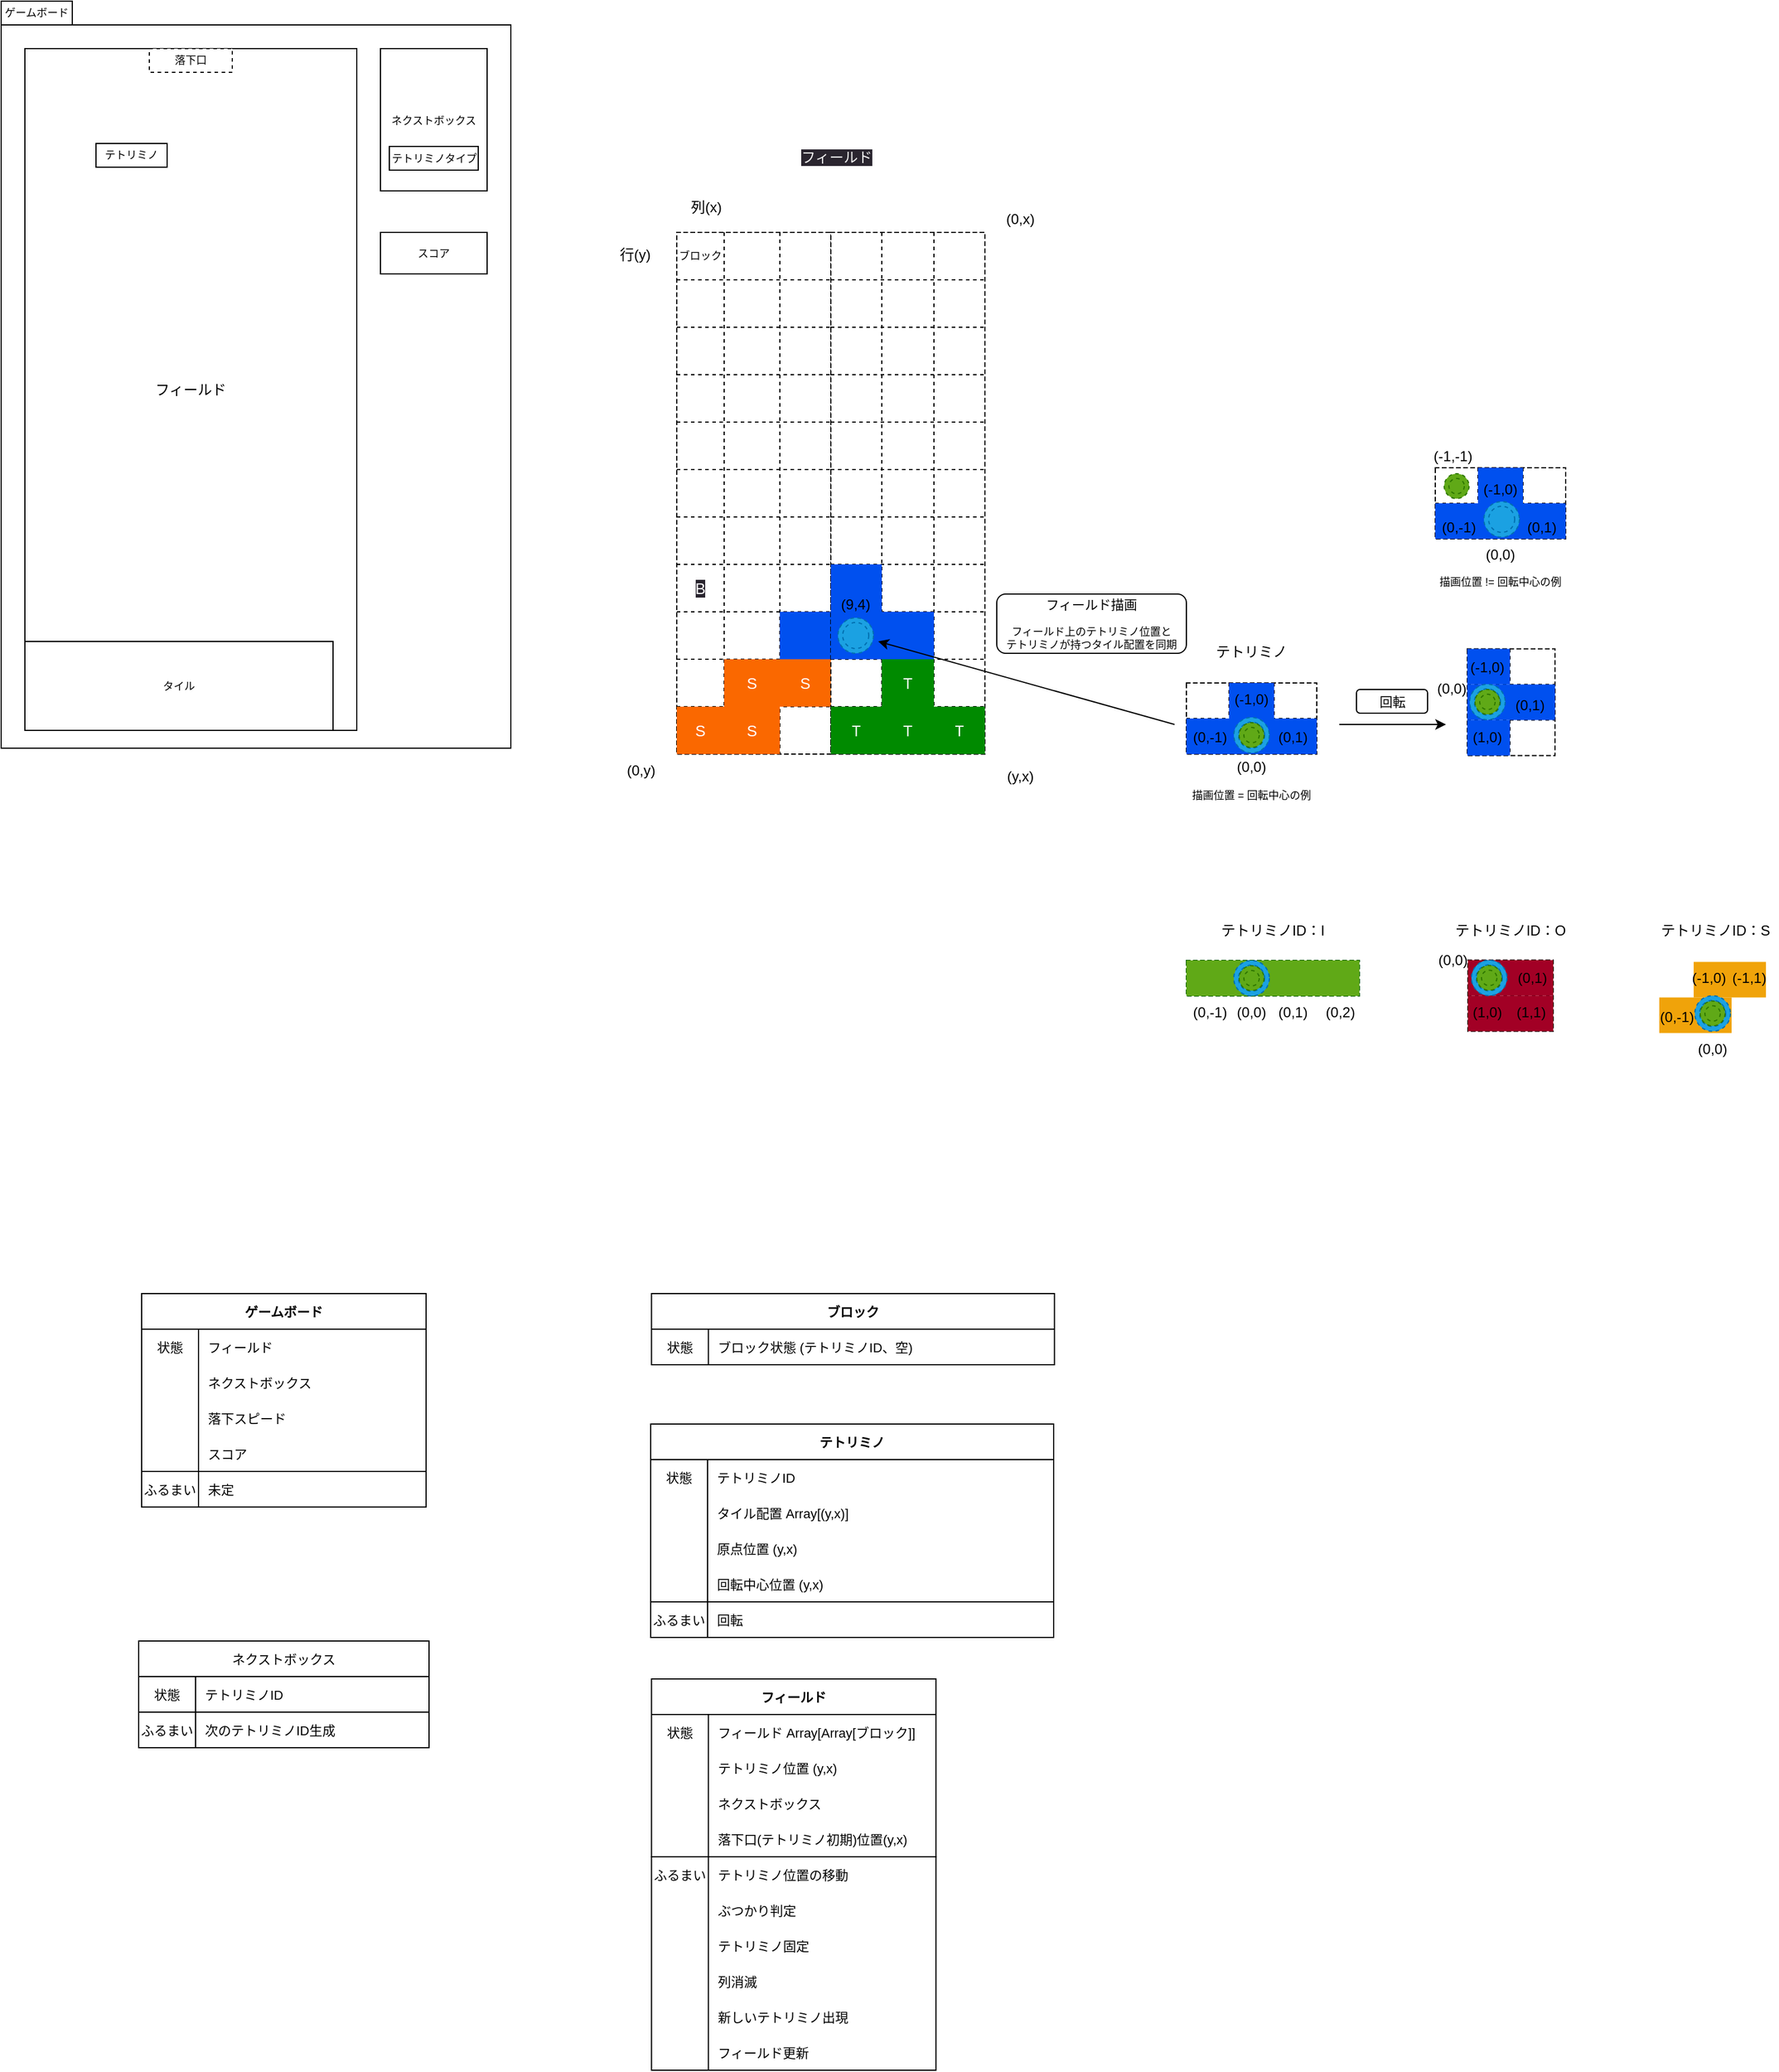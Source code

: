 <mxfile>
    <diagram id="JCQc4r0jdNLoepBP36wU" name="ページ1">
        <mxGraphModel dx="141" dy="77" grid="0" gridSize="13" guides="1" tooltips="1" connect="1" arrows="1" fold="1" page="1" pageScale="1" pageWidth="827" pageHeight="1169" math="0" shadow="0">
            <root>
                <mxCell id="0"/>
                <mxCell id="1" parent="0"/>
                <mxCell id="8" value="" style="rounded=0;whiteSpace=wrap;html=1;" parent="1" vertex="1">
                    <mxGeometry x="100" y="170" width="430" height="610" as="geometry"/>
                </mxCell>
                <mxCell id="2" value="フィールド" style="rounded=0;whiteSpace=wrap;html=1;" parent="1" vertex="1">
                    <mxGeometry x="120" y="190" width="280" height="575" as="geometry"/>
                </mxCell>
                <mxCell id="14" value="落下口" style="rounded=0;whiteSpace=wrap;html=1;fontSize=9;dashed=1;perimeterSpacing=0;strokeWidth=1;strokeColor=default;" parent="1" vertex="1">
                    <mxGeometry x="225" y="190" width="70" height="20" as="geometry"/>
                </mxCell>
                <mxCell id="7" value="&lt;div style=&quot;&quot;&gt;&lt;span style=&quot;font-size: 9px; background-color: initial;&quot;&gt;ネクストボックス&lt;/span&gt;&lt;/div&gt;" style="rounded=0;whiteSpace=wrap;html=1;align=center;" parent="1" vertex="1">
                    <mxGeometry x="420" y="190" width="90" height="120" as="geometry"/>
                </mxCell>
                <mxCell id="10" value="テトリミノ" style="rounded=0;whiteSpace=wrap;html=1;fontSize=9;" parent="1" vertex="1">
                    <mxGeometry x="180" y="270" width="60" height="20" as="geometry"/>
                </mxCell>
                <mxCell id="11" value="テトリミノタイプ" style="rounded=0;whiteSpace=wrap;html=1;fontSize=9;" parent="1" vertex="1">
                    <mxGeometry x="427.5" y="272.5" width="75" height="20" as="geometry"/>
                </mxCell>
                <mxCell id="13" value="タイル" style="rounded=0;whiteSpace=wrap;html=1;fontSize=9;" parent="1" vertex="1">
                    <mxGeometry x="120" y="690" width="260" height="75" as="geometry"/>
                </mxCell>
                <mxCell id="17" value="" style="shape=table;html=1;whiteSpace=wrap;startSize=0;container=1;collapsible=0;childLayout=tableLayout;dashed=1;strokeColor=default;strokeWidth=1;fontSize=9;" parent="1" vertex="1">
                    <mxGeometry x="670" y="345" width="130" height="440" as="geometry"/>
                </mxCell>
                <mxCell id="18" value="" style="shape=tableRow;horizontal=0;startSize=0;swimlaneHead=0;swimlaneBody=0;top=0;left=0;bottom=0;right=0;collapsible=0;dropTarget=0;fillColor=none;points=[[0,0.5],[1,0.5]];portConstraint=eastwest;dashed=1;strokeColor=default;strokeWidth=1;fontSize=9;" parent="17" vertex="1">
                    <mxGeometry width="130" height="40" as="geometry"/>
                </mxCell>
                <mxCell id="19" value="ブロック" style="shape=partialRectangle;html=1;whiteSpace=wrap;connectable=0;fillColor=none;top=0;left=0;bottom=0;right=0;overflow=hidden;dashed=1;strokeColor=default;strokeWidth=1;fontSize=9;" parent="18" vertex="1">
                    <mxGeometry width="40" height="40" as="geometry">
                        <mxRectangle width="40" height="40" as="alternateBounds"/>
                    </mxGeometry>
                </mxCell>
                <mxCell id="20" value="" style="shape=partialRectangle;html=1;whiteSpace=wrap;connectable=0;fillColor=none;top=0;left=0;bottom=0;right=0;overflow=hidden;dashed=1;strokeColor=default;strokeWidth=1;fontSize=9;" parent="18" vertex="1">
                    <mxGeometry x="40" width="47" height="40" as="geometry">
                        <mxRectangle width="47" height="40" as="alternateBounds"/>
                    </mxGeometry>
                </mxCell>
                <mxCell id="21" value="" style="shape=partialRectangle;html=1;whiteSpace=wrap;connectable=0;fillColor=none;top=0;left=0;bottom=0;right=0;overflow=hidden;dashed=1;strokeColor=default;strokeWidth=1;fontSize=9;" parent="18" vertex="1">
                    <mxGeometry x="87" width="43" height="40" as="geometry">
                        <mxRectangle width="43" height="40" as="alternateBounds"/>
                    </mxGeometry>
                </mxCell>
                <mxCell id="55" value="" style="shape=tableRow;horizontal=0;startSize=0;swimlaneHead=0;swimlaneBody=0;top=0;left=0;bottom=0;right=0;collapsible=0;dropTarget=0;fillColor=none;points=[[0,0.5],[1,0.5]];portConstraint=eastwest;dashed=1;strokeColor=default;strokeWidth=1;fontSize=9;" parent="17" vertex="1">
                    <mxGeometry y="40" width="130" height="40" as="geometry"/>
                </mxCell>
                <mxCell id="56" value="" style="shape=partialRectangle;html=1;whiteSpace=wrap;connectable=0;fillColor=none;top=0;left=0;bottom=0;right=0;overflow=hidden;dashed=1;strokeColor=default;strokeWidth=1;fontSize=9;" parent="55" vertex="1">
                    <mxGeometry width="40" height="40" as="geometry">
                        <mxRectangle width="40" height="40" as="alternateBounds"/>
                    </mxGeometry>
                </mxCell>
                <mxCell id="57" value="" style="shape=partialRectangle;html=1;whiteSpace=wrap;connectable=0;fillColor=none;top=0;left=0;bottom=0;right=0;overflow=hidden;dashed=1;strokeColor=default;strokeWidth=1;fontSize=9;" parent="55" vertex="1">
                    <mxGeometry x="40" width="47" height="40" as="geometry">
                        <mxRectangle width="47" height="40" as="alternateBounds"/>
                    </mxGeometry>
                </mxCell>
                <mxCell id="58" value="" style="shape=partialRectangle;html=1;whiteSpace=wrap;connectable=0;fillColor=none;top=0;left=0;bottom=0;right=0;overflow=hidden;dashed=1;strokeColor=default;strokeWidth=1;fontSize=9;" parent="55" vertex="1">
                    <mxGeometry x="87" width="43" height="40" as="geometry">
                        <mxRectangle width="43" height="40" as="alternateBounds"/>
                    </mxGeometry>
                </mxCell>
                <mxCell id="59" value="" style="shape=tableRow;horizontal=0;startSize=0;swimlaneHead=0;swimlaneBody=0;top=0;left=0;bottom=0;right=0;collapsible=0;dropTarget=0;fillColor=none;points=[[0,0.5],[1,0.5]];portConstraint=eastwest;dashed=1;strokeColor=default;strokeWidth=1;fontSize=9;" parent="17" vertex="1">
                    <mxGeometry y="80" width="130" height="40" as="geometry"/>
                </mxCell>
                <mxCell id="60" value="" style="shape=partialRectangle;html=1;whiteSpace=wrap;connectable=0;fillColor=none;top=0;left=0;bottom=0;right=0;overflow=hidden;dashed=1;strokeColor=default;strokeWidth=1;fontSize=9;" parent="59" vertex="1">
                    <mxGeometry width="40" height="40" as="geometry">
                        <mxRectangle width="40" height="40" as="alternateBounds"/>
                    </mxGeometry>
                </mxCell>
                <mxCell id="61" value="" style="shape=partialRectangle;html=1;whiteSpace=wrap;connectable=0;fillColor=none;top=0;left=0;bottom=0;right=0;overflow=hidden;dashed=1;strokeColor=default;strokeWidth=1;fontSize=9;" parent="59" vertex="1">
                    <mxGeometry x="40" width="47" height="40" as="geometry">
                        <mxRectangle width="47" height="40" as="alternateBounds"/>
                    </mxGeometry>
                </mxCell>
                <mxCell id="62" value="" style="shape=partialRectangle;html=1;whiteSpace=wrap;connectable=0;fillColor=none;top=0;left=0;bottom=0;right=0;overflow=hidden;dashed=1;strokeColor=default;strokeWidth=1;fontSize=9;" parent="59" vertex="1">
                    <mxGeometry x="87" width="43" height="40" as="geometry">
                        <mxRectangle width="43" height="40" as="alternateBounds"/>
                    </mxGeometry>
                </mxCell>
                <mxCell id="22" value="" style="shape=tableRow;horizontal=0;startSize=0;swimlaneHead=0;swimlaneBody=0;top=0;left=0;bottom=0;right=0;collapsible=0;dropTarget=0;fillColor=none;points=[[0,0.5],[1,0.5]];portConstraint=eastwest;dashed=1;strokeColor=default;strokeWidth=1;fontSize=9;" parent="17" vertex="1">
                    <mxGeometry y="120" width="130" height="40" as="geometry"/>
                </mxCell>
                <mxCell id="23" value="" style="shape=partialRectangle;html=1;whiteSpace=wrap;connectable=0;fillColor=none;top=0;left=0;bottom=0;right=0;overflow=hidden;dashed=1;strokeColor=default;strokeWidth=1;fontSize=9;" parent="22" vertex="1">
                    <mxGeometry width="40" height="40" as="geometry">
                        <mxRectangle width="40" height="40" as="alternateBounds"/>
                    </mxGeometry>
                </mxCell>
                <mxCell id="24" value="" style="shape=partialRectangle;html=1;whiteSpace=wrap;connectable=0;fillColor=none;top=0;left=0;bottom=0;right=0;overflow=hidden;dashed=1;strokeColor=default;strokeWidth=1;fontSize=9;" parent="22" vertex="1">
                    <mxGeometry x="40" width="47" height="40" as="geometry">
                        <mxRectangle width="47" height="40" as="alternateBounds"/>
                    </mxGeometry>
                </mxCell>
                <mxCell id="25" value="" style="shape=partialRectangle;html=1;whiteSpace=wrap;connectable=0;fillColor=none;top=0;left=0;bottom=0;right=0;overflow=hidden;dashed=1;strokeColor=default;strokeWidth=1;fontSize=9;" parent="22" vertex="1">
                    <mxGeometry x="87" width="43" height="40" as="geometry">
                        <mxRectangle width="43" height="40" as="alternateBounds"/>
                    </mxGeometry>
                </mxCell>
                <mxCell id="51" value="" style="shape=tableRow;horizontal=0;startSize=0;swimlaneHead=0;swimlaneBody=0;top=0;left=0;bottom=0;right=0;collapsible=0;dropTarget=0;fillColor=none;points=[[0,0.5],[1,0.5]];portConstraint=eastwest;dashed=1;strokeColor=default;strokeWidth=1;fontSize=9;" parent="17" vertex="1">
                    <mxGeometry y="160" width="130" height="40" as="geometry"/>
                </mxCell>
                <mxCell id="52" value="" style="shape=partialRectangle;html=1;whiteSpace=wrap;connectable=0;fillColor=none;top=0;left=0;bottom=0;right=0;overflow=hidden;dashed=1;strokeColor=default;strokeWidth=1;fontSize=9;" parent="51" vertex="1">
                    <mxGeometry width="40" height="40" as="geometry">
                        <mxRectangle width="40" height="40" as="alternateBounds"/>
                    </mxGeometry>
                </mxCell>
                <mxCell id="53" value="" style="shape=partialRectangle;html=1;whiteSpace=wrap;connectable=0;fillColor=none;top=0;left=0;bottom=0;right=0;overflow=hidden;dashed=1;strokeColor=default;strokeWidth=1;fontSize=9;" parent="51" vertex="1">
                    <mxGeometry x="40" width="47" height="40" as="geometry">
                        <mxRectangle width="47" height="40" as="alternateBounds"/>
                    </mxGeometry>
                </mxCell>
                <mxCell id="54" value="" style="shape=partialRectangle;html=1;whiteSpace=wrap;connectable=0;fillColor=none;top=0;left=0;bottom=0;right=0;overflow=hidden;dashed=1;strokeColor=default;strokeWidth=1;fontSize=9;" parent="51" vertex="1">
                    <mxGeometry x="87" width="43" height="40" as="geometry">
                        <mxRectangle width="43" height="40" as="alternateBounds"/>
                    </mxGeometry>
                </mxCell>
                <mxCell id="47" value="" style="shape=tableRow;horizontal=0;startSize=0;swimlaneHead=0;swimlaneBody=0;top=0;left=0;bottom=0;right=0;collapsible=0;dropTarget=0;fillColor=none;points=[[0,0.5],[1,0.5]];portConstraint=eastwest;dashed=1;strokeColor=default;strokeWidth=1;fontSize=9;" parent="17" vertex="1">
                    <mxGeometry y="200" width="130" height="40" as="geometry"/>
                </mxCell>
                <mxCell id="48" value="" style="shape=partialRectangle;html=1;whiteSpace=wrap;connectable=0;fillColor=none;top=0;left=0;bottom=0;right=0;overflow=hidden;dashed=1;strokeColor=default;strokeWidth=1;fontSize=9;" parent="47" vertex="1">
                    <mxGeometry width="40" height="40" as="geometry">
                        <mxRectangle width="40" height="40" as="alternateBounds"/>
                    </mxGeometry>
                </mxCell>
                <mxCell id="49" value="" style="shape=partialRectangle;html=1;whiteSpace=wrap;connectable=0;fillColor=none;top=0;left=0;bottom=0;right=0;overflow=hidden;dashed=1;strokeColor=default;strokeWidth=1;fontSize=9;" parent="47" vertex="1">
                    <mxGeometry x="40" width="47" height="40" as="geometry">
                        <mxRectangle width="47" height="40" as="alternateBounds"/>
                    </mxGeometry>
                </mxCell>
                <mxCell id="50" value="" style="shape=partialRectangle;html=1;whiteSpace=wrap;connectable=0;fillColor=none;top=0;left=0;bottom=0;right=0;overflow=hidden;dashed=1;strokeColor=default;strokeWidth=1;fontSize=9;" parent="47" vertex="1">
                    <mxGeometry x="87" width="43" height="40" as="geometry">
                        <mxRectangle width="43" height="40" as="alternateBounds"/>
                    </mxGeometry>
                </mxCell>
                <mxCell id="26" value="" style="shape=tableRow;horizontal=0;startSize=0;swimlaneHead=0;swimlaneBody=0;top=0;left=0;bottom=0;right=0;collapsible=0;dropTarget=0;fillColor=none;points=[[0,0.5],[1,0.5]];portConstraint=eastwest;dashed=1;strokeColor=default;strokeWidth=1;fontSize=9;" parent="17" vertex="1">
                    <mxGeometry y="240" width="130" height="40" as="geometry"/>
                </mxCell>
                <mxCell id="27" value="" style="shape=partialRectangle;html=1;whiteSpace=wrap;connectable=0;fillColor=none;top=0;left=0;bottom=0;right=0;overflow=hidden;dashed=1;strokeColor=default;strokeWidth=1;fontSize=9;" parent="26" vertex="1">
                    <mxGeometry width="40" height="40" as="geometry">
                        <mxRectangle width="40" height="40" as="alternateBounds"/>
                    </mxGeometry>
                </mxCell>
                <mxCell id="28" value="" style="shape=partialRectangle;html=1;whiteSpace=wrap;connectable=0;fillColor=none;top=0;left=0;bottom=0;right=0;overflow=hidden;dashed=1;strokeColor=default;strokeWidth=1;fontSize=9;" parent="26" vertex="1">
                    <mxGeometry x="40" width="47" height="40" as="geometry">
                        <mxRectangle width="47" height="40" as="alternateBounds"/>
                    </mxGeometry>
                </mxCell>
                <mxCell id="29" value="" style="shape=partialRectangle;html=1;whiteSpace=wrap;connectable=0;fillColor=none;top=0;left=0;bottom=0;right=0;overflow=hidden;pointerEvents=1;dashed=1;strokeColor=default;strokeWidth=1;fontSize=9;" parent="26" vertex="1">
                    <mxGeometry x="87" width="43" height="40" as="geometry">
                        <mxRectangle width="43" height="40" as="alternateBounds"/>
                    </mxGeometry>
                </mxCell>
                <mxCell id="131" value="" style="shape=tableRow;horizontal=0;startSize=0;swimlaneHead=0;swimlaneBody=0;top=0;left=0;bottom=0;right=0;collapsible=0;dropTarget=0;fillColor=none;points=[[0,0.5],[1,0.5]];portConstraint=eastwest;dashed=1;strokeColor=default;strokeWidth=1;fontSize=9;" parent="17" vertex="1">
                    <mxGeometry y="280" width="130" height="40" as="geometry"/>
                </mxCell>
                <mxCell id="132" value="&#10;&lt;span style=&quot;color: rgb(255, 255, 255); font-family: Helvetica; font-size: 13px; font-style: normal; font-variant-ligatures: normal; font-variant-caps: normal; font-weight: 400; letter-spacing: normal; orphans: 2; text-align: center; text-indent: 0px; text-transform: none; widows: 2; word-spacing: 0px; -webkit-text-stroke-width: 0px; background-color: rgb(42, 37, 47); text-decoration-thickness: initial; text-decoration-style: initial; text-decoration-color: initial; float: none; display: inline !important;&quot;&gt;B&lt;/span&gt;&#10;&#10;" style="shape=partialRectangle;html=1;whiteSpace=wrap;connectable=0;fillColor=none;top=0;left=0;bottom=0;right=0;overflow=hidden;dashed=1;strokeColor=default;strokeWidth=1;fontSize=9;" parent="131" vertex="1">
                    <mxGeometry width="40" height="40" as="geometry">
                        <mxRectangle width="40" height="40" as="alternateBounds"/>
                    </mxGeometry>
                </mxCell>
                <mxCell id="133" value="&lt;span style=&quot;color: rgb(255, 255, 255); font-size: 13px;&quot;&gt;B&lt;/span&gt;" style="shape=partialRectangle;html=1;whiteSpace=wrap;connectable=0;fillColor=none;top=0;left=0;bottom=0;right=0;overflow=hidden;dashed=1;strokeColor=default;strokeWidth=1;fontSize=9;" parent="131" vertex="1">
                    <mxGeometry x="40" width="47" height="40" as="geometry">
                        <mxRectangle width="47" height="40" as="alternateBounds"/>
                    </mxGeometry>
                </mxCell>
                <mxCell id="134" value="&lt;span style=&quot;color: rgb(255, 255, 255); font-size: 13px;&quot;&gt;B&lt;/span&gt;" style="shape=partialRectangle;html=1;whiteSpace=wrap;connectable=0;fillColor=none;top=0;left=0;bottom=0;right=0;overflow=hidden;pointerEvents=1;dashed=1;strokeColor=default;strokeWidth=1;fontSize=9;" parent="131" vertex="1">
                    <mxGeometry x="87" width="43" height="40" as="geometry">
                        <mxRectangle width="43" height="40" as="alternateBounds"/>
                    </mxGeometry>
                </mxCell>
                <mxCell id="268" value="" style="shape=tableRow;horizontal=0;startSize=0;swimlaneHead=0;swimlaneBody=0;top=0;left=0;bottom=0;right=0;collapsible=0;dropTarget=0;fillColor=none;points=[[0,0.5],[1,0.5]];portConstraint=eastwest;dashed=1;strokeColor=default;strokeWidth=1;fontSize=9;" parent="17" vertex="1">
                    <mxGeometry y="320" width="130" height="40" as="geometry"/>
                </mxCell>
                <mxCell id="269" value="&lt;span style=&quot;color: rgb(255, 255, 255); font-size: 13px;&quot;&gt;B&lt;/span&gt;" style="shape=partialRectangle;html=1;whiteSpace=wrap;connectable=0;fillColor=none;top=0;left=0;bottom=0;right=0;overflow=hidden;dashed=1;strokeColor=default;strokeWidth=1;fontSize=9;" parent="268" vertex="1">
                    <mxGeometry width="40" height="40" as="geometry">
                        <mxRectangle width="40" height="40" as="alternateBounds"/>
                    </mxGeometry>
                </mxCell>
                <mxCell id="270" value="&lt;span style=&quot;font-size: 13px;&quot;&gt;B&lt;/span&gt;" style="shape=partialRectangle;html=1;whiteSpace=wrap;connectable=0;fillColor=none;top=0;left=0;bottom=0;right=0;overflow=hidden;dashed=1;strokeColor=#314354;strokeWidth=1;fontSize=9;fontColor=#ffffff;" parent="268" vertex="1">
                    <mxGeometry x="40" width="47" height="40" as="geometry">
                        <mxRectangle width="47" height="40" as="alternateBounds"/>
                    </mxGeometry>
                </mxCell>
                <mxCell id="271" value="" style="shape=partialRectangle;html=1;whiteSpace=wrap;connectable=0;fillColor=#0050ef;top=0;left=0;bottom=0;right=0;overflow=hidden;pointerEvents=1;dashed=1;strokeColor=#001DBC;strokeWidth=1;fontSize=9;fontColor=#ffffff;" parent="268" vertex="1">
                    <mxGeometry x="87" width="43" height="40" as="geometry">
                        <mxRectangle width="43" height="40" as="alternateBounds"/>
                    </mxGeometry>
                </mxCell>
                <mxCell id="280" value="" style="shape=tableRow;horizontal=0;startSize=0;swimlaneHead=0;swimlaneBody=0;top=0;left=0;bottom=0;right=0;collapsible=0;dropTarget=0;fillColor=none;points=[[0,0.5],[1,0.5]];portConstraint=eastwest;dashed=1;strokeColor=default;strokeWidth=1;fontSize=9;" parent="17" vertex="1">
                    <mxGeometry y="360" width="130" height="40" as="geometry"/>
                </mxCell>
                <mxCell id="281" value="&lt;span style=&quot;font-size: 13px;&quot;&gt;B&lt;/span&gt;" style="shape=partialRectangle;html=1;whiteSpace=wrap;connectable=0;fillColor=none;top=0;left=0;bottom=0;right=0;overflow=hidden;dashed=1;strokeColor=#314354;strokeWidth=1;fontSize=9;fontColor=#ffffff;" parent="280" vertex="1">
                    <mxGeometry width="40" height="40" as="geometry">
                        <mxRectangle width="40" height="40" as="alternateBounds"/>
                    </mxGeometry>
                </mxCell>
                <mxCell id="282" value="&lt;span style=&quot;color: rgb(255, 255, 255); font-size: 13px;&quot;&gt;S&lt;/span&gt;" style="shape=partialRectangle;html=1;whiteSpace=wrap;connectable=0;fillColor=#fa6800;top=0;left=0;bottom=0;right=0;overflow=hidden;dashed=1;strokeColor=#C73500;strokeWidth=1;fontSize=9;fontColor=#000000;" parent="280" vertex="1">
                    <mxGeometry x="40" width="47" height="40" as="geometry">
                        <mxRectangle width="47" height="40" as="alternateBounds"/>
                    </mxGeometry>
                </mxCell>
                <mxCell id="283" value="&lt;span style=&quot;color: rgb(255, 255, 255); font-size: 13px;&quot;&gt;S&lt;/span&gt;" style="shape=partialRectangle;html=1;whiteSpace=wrap;connectable=0;fillColor=#fa6800;top=0;left=0;bottom=0;right=0;overflow=hidden;pointerEvents=1;dashed=1;strokeColor=#C73500;strokeWidth=1;fontSize=9;fontColor=#000000;" parent="280" vertex="1">
                    <mxGeometry x="87" width="43" height="40" as="geometry">
                        <mxRectangle width="43" height="40" as="alternateBounds"/>
                    </mxGeometry>
                </mxCell>
                <mxCell id="136" value="" style="shape=tableRow;horizontal=0;startSize=0;swimlaneHead=0;swimlaneBody=0;top=0;left=0;bottom=0;right=0;collapsible=0;dropTarget=0;fillColor=none;points=[[0,0.5],[1,0.5]];portConstraint=eastwest;dashed=1;strokeColor=default;strokeWidth=1;fontSize=9;" parent="17" vertex="1">
                    <mxGeometry y="400" width="130" height="40" as="geometry"/>
                </mxCell>
                <mxCell id="137" value="&lt;font style=&quot;font-size: 13px;&quot; color=&quot;#ffffff&quot;&gt;S&lt;/font&gt;" style="shape=partialRectangle;html=1;whiteSpace=wrap;connectable=0;fillColor=#fa6800;top=0;left=0;bottom=0;right=0;overflow=hidden;dashed=1;strokeColor=#C73500;strokeWidth=1;fontSize=9;fontColor=#000000;" parent="136" vertex="1">
                    <mxGeometry width="40" height="40" as="geometry">
                        <mxRectangle width="40" height="40" as="alternateBounds"/>
                    </mxGeometry>
                </mxCell>
                <mxCell id="138" value="&lt;span style=&quot;color: rgb(255, 255, 255); font-size: 13px;&quot;&gt;S&lt;/span&gt;" style="shape=partialRectangle;html=1;whiteSpace=wrap;connectable=0;fillColor=#fa6800;top=0;left=0;bottom=0;right=0;overflow=hidden;dashed=1;strokeColor=#C73500;strokeWidth=1;fontSize=9;fontColor=#000000;" parent="136" vertex="1">
                    <mxGeometry x="40" width="47" height="40" as="geometry">
                        <mxRectangle width="47" height="40" as="alternateBounds"/>
                    </mxGeometry>
                </mxCell>
                <mxCell id="139" value="&lt;font color=&quot;#ffffff&quot;&gt;&lt;span style=&quot;font-size: 13px;&quot;&gt;B&lt;/span&gt;&lt;/font&gt;" style="shape=partialRectangle;html=1;whiteSpace=wrap;connectable=0;fillColor=none;top=0;left=0;bottom=0;right=0;overflow=hidden;pointerEvents=1;dashed=1;strokeColor=default;strokeWidth=1;fontSize=9;" parent="136" vertex="1">
                    <mxGeometry x="87" width="43" height="40" as="geometry">
                        <mxRectangle width="43" height="40" as="alternateBounds"/>
                    </mxGeometry>
                </mxCell>
                <mxCell id="63" value="&lt;span style=&quot;color: rgb(240, 240, 240); font-family: Helvetica; font-size: 12px; font-style: normal; font-variant-ligatures: normal; font-variant-caps: normal; font-weight: 400; letter-spacing: normal; orphans: 2; text-indent: 0px; text-transform: none; widows: 2; word-spacing: 0px; -webkit-text-stroke-width: 0px; background-color: rgb(42, 37, 47); text-decoration-thickness: initial; text-decoration-style: initial; text-decoration-color: initial; float: none; display: inline !important;&quot;&gt;フィールド&lt;/span&gt;" style="text;whiteSpace=wrap;html=1;fontSize=9;align=center;" parent="1" vertex="1">
                    <mxGeometry x="760" y="267.5" width="90" height="25" as="geometry"/>
                </mxCell>
                <mxCell id="227" value="&lt;span style=&quot;font-size: 12px;&quot;&gt;行(y)&lt;/span&gt;" style="text;whiteSpace=wrap;html=1;fontSize=9;align=center;" parent="1" vertex="1">
                    <mxGeometry x="620" y="350" width="30" height="25" as="geometry"/>
                </mxCell>
                <mxCell id="230" value="&lt;span style=&quot;font-size: 12px;&quot;&gt;列(x)&lt;/span&gt;" style="text;whiteSpace=wrap;html=1;fontSize=9;align=center;" parent="1" vertex="1">
                    <mxGeometry x="680" y="310" width="30" height="25" as="geometry"/>
                </mxCell>
                <mxCell id="231" value="" style="shape=table;html=1;whiteSpace=wrap;startSize=0;container=1;collapsible=0;childLayout=tableLayout;dashed=1;strokeColor=default;strokeWidth=1;fontSize=9;" parent="1" vertex="1">
                    <mxGeometry x="800" y="345" width="130" height="440" as="geometry"/>
                </mxCell>
                <mxCell id="232" value="" style="shape=tableRow;horizontal=0;startSize=0;swimlaneHead=0;swimlaneBody=0;top=0;left=0;bottom=0;right=0;collapsible=0;dropTarget=0;fillColor=none;points=[[0,0.5],[1,0.5]];portConstraint=eastwest;dashed=1;strokeColor=default;strokeWidth=1;fontSize=9;" parent="231" vertex="1">
                    <mxGeometry width="130" height="40" as="geometry"/>
                </mxCell>
                <mxCell id="233" value="" style="shape=partialRectangle;html=1;whiteSpace=wrap;connectable=0;fillColor=none;top=0;left=0;bottom=0;right=0;overflow=hidden;dashed=1;strokeColor=default;strokeWidth=1;fontSize=9;" parent="232" vertex="1">
                    <mxGeometry width="43" height="40" as="geometry">
                        <mxRectangle width="43" height="40" as="alternateBounds"/>
                    </mxGeometry>
                </mxCell>
                <mxCell id="234" value="" style="shape=partialRectangle;html=1;whiteSpace=wrap;connectable=0;fillColor=none;top=0;left=0;bottom=0;right=0;overflow=hidden;dashed=1;strokeColor=default;strokeWidth=1;fontSize=9;" parent="232" vertex="1">
                    <mxGeometry x="43" width="44" height="40" as="geometry">
                        <mxRectangle width="44" height="40" as="alternateBounds"/>
                    </mxGeometry>
                </mxCell>
                <mxCell id="235" value="" style="shape=partialRectangle;html=1;whiteSpace=wrap;connectable=0;fillColor=none;top=0;left=0;bottom=0;right=0;overflow=hidden;dashed=1;strokeColor=default;strokeWidth=1;fontSize=9;" parent="232" vertex="1">
                    <mxGeometry x="87" width="43" height="40" as="geometry">
                        <mxRectangle width="43" height="40" as="alternateBounds"/>
                    </mxGeometry>
                </mxCell>
                <mxCell id="236" value="" style="shape=tableRow;horizontal=0;startSize=0;swimlaneHead=0;swimlaneBody=0;top=0;left=0;bottom=0;right=0;collapsible=0;dropTarget=0;fillColor=none;points=[[0,0.5],[1,0.5]];portConstraint=eastwest;dashed=1;strokeColor=default;strokeWidth=1;fontSize=9;" parent="231" vertex="1">
                    <mxGeometry y="40" width="130" height="40" as="geometry"/>
                </mxCell>
                <mxCell id="237" value="" style="shape=partialRectangle;html=1;whiteSpace=wrap;connectable=0;fillColor=none;top=0;left=0;bottom=0;right=0;overflow=hidden;dashed=1;strokeColor=default;strokeWidth=1;fontSize=9;" parent="236" vertex="1">
                    <mxGeometry width="43" height="40" as="geometry">
                        <mxRectangle width="43" height="40" as="alternateBounds"/>
                    </mxGeometry>
                </mxCell>
                <mxCell id="238" value="" style="shape=partialRectangle;html=1;whiteSpace=wrap;connectable=0;fillColor=none;top=0;left=0;bottom=0;right=0;overflow=hidden;dashed=1;strokeColor=default;strokeWidth=1;fontSize=9;" parent="236" vertex="1">
                    <mxGeometry x="43" width="44" height="40" as="geometry">
                        <mxRectangle width="44" height="40" as="alternateBounds"/>
                    </mxGeometry>
                </mxCell>
                <mxCell id="239" value="" style="shape=partialRectangle;html=1;whiteSpace=wrap;connectable=0;fillColor=none;top=0;left=0;bottom=0;right=0;overflow=hidden;dashed=1;strokeColor=default;strokeWidth=1;fontSize=9;" parent="236" vertex="1">
                    <mxGeometry x="87" width="43" height="40" as="geometry">
                        <mxRectangle width="43" height="40" as="alternateBounds"/>
                    </mxGeometry>
                </mxCell>
                <mxCell id="240" value="" style="shape=tableRow;horizontal=0;startSize=0;swimlaneHead=0;swimlaneBody=0;top=0;left=0;bottom=0;right=0;collapsible=0;dropTarget=0;fillColor=none;points=[[0,0.5],[1,0.5]];portConstraint=eastwest;dashed=1;strokeColor=default;strokeWidth=1;fontSize=9;" parent="231" vertex="1">
                    <mxGeometry y="80" width="130" height="40" as="geometry"/>
                </mxCell>
                <mxCell id="241" value="" style="shape=partialRectangle;html=1;whiteSpace=wrap;connectable=0;fillColor=none;top=0;left=0;bottom=0;right=0;overflow=hidden;dashed=1;strokeColor=default;strokeWidth=1;fontSize=9;" parent="240" vertex="1">
                    <mxGeometry width="43" height="40" as="geometry">
                        <mxRectangle width="43" height="40" as="alternateBounds"/>
                    </mxGeometry>
                </mxCell>
                <mxCell id="242" value="" style="shape=partialRectangle;html=1;whiteSpace=wrap;connectable=0;fillColor=none;top=0;left=0;bottom=0;right=0;overflow=hidden;dashed=1;strokeColor=default;strokeWidth=1;fontSize=9;" parent="240" vertex="1">
                    <mxGeometry x="43" width="44" height="40" as="geometry">
                        <mxRectangle width="44" height="40" as="alternateBounds"/>
                    </mxGeometry>
                </mxCell>
                <mxCell id="243" value="" style="shape=partialRectangle;html=1;whiteSpace=wrap;connectable=0;fillColor=none;top=0;left=0;bottom=0;right=0;overflow=hidden;dashed=1;strokeColor=default;strokeWidth=1;fontSize=9;" parent="240" vertex="1">
                    <mxGeometry x="87" width="43" height="40" as="geometry">
                        <mxRectangle width="43" height="40" as="alternateBounds"/>
                    </mxGeometry>
                </mxCell>
                <mxCell id="244" value="" style="shape=tableRow;horizontal=0;startSize=0;swimlaneHead=0;swimlaneBody=0;top=0;left=0;bottom=0;right=0;collapsible=0;dropTarget=0;fillColor=none;points=[[0,0.5],[1,0.5]];portConstraint=eastwest;dashed=1;strokeColor=default;strokeWidth=1;fontSize=9;" parent="231" vertex="1">
                    <mxGeometry y="120" width="130" height="40" as="geometry"/>
                </mxCell>
                <mxCell id="245" value="" style="shape=partialRectangle;html=1;whiteSpace=wrap;connectable=0;fillColor=none;top=0;left=0;bottom=0;right=0;overflow=hidden;dashed=1;strokeColor=default;strokeWidth=1;fontSize=9;" parent="244" vertex="1">
                    <mxGeometry width="43" height="40" as="geometry">
                        <mxRectangle width="43" height="40" as="alternateBounds"/>
                    </mxGeometry>
                </mxCell>
                <mxCell id="246" value="" style="shape=partialRectangle;html=1;whiteSpace=wrap;connectable=0;fillColor=none;top=0;left=0;bottom=0;right=0;overflow=hidden;dashed=1;strokeColor=default;strokeWidth=1;fontSize=9;" parent="244" vertex="1">
                    <mxGeometry x="43" width="44" height="40" as="geometry">
                        <mxRectangle width="44" height="40" as="alternateBounds"/>
                    </mxGeometry>
                </mxCell>
                <mxCell id="247" value="" style="shape=partialRectangle;html=1;whiteSpace=wrap;connectable=0;fillColor=none;top=0;left=0;bottom=0;right=0;overflow=hidden;dashed=1;strokeColor=default;strokeWidth=1;fontSize=9;" parent="244" vertex="1">
                    <mxGeometry x="87" width="43" height="40" as="geometry">
                        <mxRectangle width="43" height="40" as="alternateBounds"/>
                    </mxGeometry>
                </mxCell>
                <mxCell id="248" value="" style="shape=tableRow;horizontal=0;startSize=0;swimlaneHead=0;swimlaneBody=0;top=0;left=0;bottom=0;right=0;collapsible=0;dropTarget=0;fillColor=none;points=[[0,0.5],[1,0.5]];portConstraint=eastwest;dashed=1;strokeColor=default;strokeWidth=1;fontSize=9;" parent="231" vertex="1">
                    <mxGeometry y="160" width="130" height="40" as="geometry"/>
                </mxCell>
                <mxCell id="249" value="" style="shape=partialRectangle;html=1;whiteSpace=wrap;connectable=0;fillColor=none;top=0;left=0;bottom=0;right=0;overflow=hidden;dashed=1;strokeColor=default;strokeWidth=1;fontSize=9;" parent="248" vertex="1">
                    <mxGeometry width="43" height="40" as="geometry">
                        <mxRectangle width="43" height="40" as="alternateBounds"/>
                    </mxGeometry>
                </mxCell>
                <mxCell id="250" value="" style="shape=partialRectangle;html=1;whiteSpace=wrap;connectable=0;fillColor=none;top=0;left=0;bottom=0;right=0;overflow=hidden;dashed=1;strokeColor=default;strokeWidth=1;fontSize=9;" parent="248" vertex="1">
                    <mxGeometry x="43" width="44" height="40" as="geometry">
                        <mxRectangle width="44" height="40" as="alternateBounds"/>
                    </mxGeometry>
                </mxCell>
                <mxCell id="251" value="" style="shape=partialRectangle;html=1;whiteSpace=wrap;connectable=0;fillColor=none;top=0;left=0;bottom=0;right=0;overflow=hidden;dashed=1;strokeColor=default;strokeWidth=1;fontSize=9;" parent="248" vertex="1">
                    <mxGeometry x="87" width="43" height="40" as="geometry">
                        <mxRectangle width="43" height="40" as="alternateBounds"/>
                    </mxGeometry>
                </mxCell>
                <mxCell id="252" value="" style="shape=tableRow;horizontal=0;startSize=0;swimlaneHead=0;swimlaneBody=0;top=0;left=0;bottom=0;right=0;collapsible=0;dropTarget=0;fillColor=none;points=[[0,0.5],[1,0.5]];portConstraint=eastwest;dashed=1;strokeColor=default;strokeWidth=1;fontSize=9;" parent="231" vertex="1">
                    <mxGeometry y="200" width="130" height="40" as="geometry"/>
                </mxCell>
                <mxCell id="253" value="" style="shape=partialRectangle;html=1;whiteSpace=wrap;connectable=0;fillColor=none;top=0;left=0;bottom=0;right=0;overflow=hidden;dashed=1;strokeColor=default;strokeWidth=1;fontSize=9;" parent="252" vertex="1">
                    <mxGeometry width="43" height="40" as="geometry">
                        <mxRectangle width="43" height="40" as="alternateBounds"/>
                    </mxGeometry>
                </mxCell>
                <mxCell id="254" value="" style="shape=partialRectangle;html=1;whiteSpace=wrap;connectable=0;fillColor=none;top=0;left=0;bottom=0;right=0;overflow=hidden;dashed=1;strokeColor=default;strokeWidth=1;fontSize=9;" parent="252" vertex="1">
                    <mxGeometry x="43" width="44" height="40" as="geometry">
                        <mxRectangle width="44" height="40" as="alternateBounds"/>
                    </mxGeometry>
                </mxCell>
                <mxCell id="255" value="" style="shape=partialRectangle;html=1;whiteSpace=wrap;connectable=0;fillColor=none;top=0;left=0;bottom=0;right=0;overflow=hidden;dashed=1;strokeColor=default;strokeWidth=1;fontSize=9;" parent="252" vertex="1">
                    <mxGeometry x="87" width="43" height="40" as="geometry">
                        <mxRectangle width="43" height="40" as="alternateBounds"/>
                    </mxGeometry>
                </mxCell>
                <mxCell id="256" value="" style="shape=tableRow;horizontal=0;startSize=0;swimlaneHead=0;swimlaneBody=0;top=0;left=0;bottom=0;right=0;collapsible=0;dropTarget=0;fillColor=none;points=[[0,0.5],[1,0.5]];portConstraint=eastwest;dashed=1;strokeColor=default;strokeWidth=1;fontSize=9;" parent="231" vertex="1">
                    <mxGeometry y="240" width="130" height="40" as="geometry"/>
                </mxCell>
                <mxCell id="257" value="" style="shape=partialRectangle;html=1;whiteSpace=wrap;connectable=0;fillColor=none;top=0;left=0;bottom=0;right=0;overflow=hidden;dashed=1;strokeColor=default;strokeWidth=1;fontSize=9;" parent="256" vertex="1">
                    <mxGeometry width="43" height="40" as="geometry">
                        <mxRectangle width="43" height="40" as="alternateBounds"/>
                    </mxGeometry>
                </mxCell>
                <mxCell id="258" value="" style="shape=partialRectangle;html=1;whiteSpace=wrap;connectable=0;fillColor=none;top=0;left=0;bottom=0;right=0;overflow=hidden;dashed=1;strokeColor=default;strokeWidth=1;fontSize=9;" parent="256" vertex="1">
                    <mxGeometry x="43" width="44" height="40" as="geometry">
                        <mxRectangle width="44" height="40" as="alternateBounds"/>
                    </mxGeometry>
                </mxCell>
                <mxCell id="259" value="" style="shape=partialRectangle;html=1;whiteSpace=wrap;connectable=0;fillColor=none;top=0;left=0;bottom=0;right=0;overflow=hidden;pointerEvents=1;dashed=1;strokeColor=default;strokeWidth=1;fontSize=9;" parent="256" vertex="1">
                    <mxGeometry x="87" width="43" height="40" as="geometry">
                        <mxRectangle width="43" height="40" as="alternateBounds"/>
                    </mxGeometry>
                </mxCell>
                <mxCell id="260" value="" style="shape=tableRow;horizontal=0;startSize=0;swimlaneHead=0;swimlaneBody=0;top=0;left=0;bottom=0;right=0;collapsible=0;dropTarget=0;fillColor=none;points=[[0,0.5],[1,0.5]];portConstraint=eastwest;dashed=1;strokeColor=default;strokeWidth=1;fontSize=9;" parent="231" vertex="1">
                    <mxGeometry y="280" width="130" height="40" as="geometry"/>
                </mxCell>
                <mxCell id="261" value="" style="shape=partialRectangle;html=1;whiteSpace=wrap;connectable=0;fillColor=#0050ef;top=0;left=0;bottom=0;right=0;overflow=hidden;dashed=1;strokeColor=#001DBC;strokeWidth=1;fontSize=9;fontColor=#ffffff;" parent="260" vertex="1">
                    <mxGeometry width="43" height="40" as="geometry">
                        <mxRectangle width="43" height="40" as="alternateBounds"/>
                    </mxGeometry>
                </mxCell>
                <mxCell id="262" value="&lt;span style=&quot;color: rgb(255, 255, 255); font-size: 13px;&quot;&gt;B&lt;/span&gt;" style="shape=partialRectangle;html=1;whiteSpace=wrap;connectable=0;fillColor=none;top=0;left=0;bottom=0;right=0;overflow=hidden;dashed=1;strokeColor=default;strokeWidth=1;fontSize=9;" parent="260" vertex="1">
                    <mxGeometry x="43" width="44" height="40" as="geometry">
                        <mxRectangle width="44" height="40" as="alternateBounds"/>
                    </mxGeometry>
                </mxCell>
                <mxCell id="263" value="&lt;span style=&quot;color: rgb(255, 255, 255); font-size: 13px;&quot;&gt;B&lt;/span&gt;" style="shape=partialRectangle;html=1;whiteSpace=wrap;connectable=0;fillColor=none;top=0;left=0;bottom=0;right=0;overflow=hidden;pointerEvents=1;dashed=1;strokeColor=default;strokeWidth=1;fontSize=9;" parent="260" vertex="1">
                    <mxGeometry x="87" width="43" height="40" as="geometry">
                        <mxRectangle width="43" height="40" as="alternateBounds"/>
                    </mxGeometry>
                </mxCell>
                <mxCell id="264" value="" style="shape=tableRow;horizontal=0;startSize=0;swimlaneHead=0;swimlaneBody=0;top=0;left=0;bottom=0;right=0;collapsible=0;dropTarget=0;fillColor=none;points=[[0,0.5],[1,0.5]];portConstraint=eastwest;dashed=1;strokeColor=default;strokeWidth=1;fontSize=9;" parent="231" vertex="1">
                    <mxGeometry y="320" width="130" height="40" as="geometry"/>
                </mxCell>
                <mxCell id="265" value="" style="shape=partialRectangle;html=1;whiteSpace=wrap;connectable=0;fillColor=#0050ef;top=0;left=0;bottom=0;right=0;overflow=hidden;dashed=1;strokeColor=#001DBC;strokeWidth=1;fontSize=9;fontColor=#ffffff;" parent="264" vertex="1">
                    <mxGeometry width="43" height="40" as="geometry">
                        <mxRectangle width="43" height="40" as="alternateBounds"/>
                    </mxGeometry>
                </mxCell>
                <mxCell id="266" value="" style="shape=partialRectangle;html=1;whiteSpace=wrap;connectable=0;fillColor=#0050ef;top=0;left=0;bottom=0;right=0;overflow=hidden;dashed=1;strokeColor=#001DBC;strokeWidth=1;fontSize=9;fontColor=#ffffff;" parent="264" vertex="1">
                    <mxGeometry x="43" width="44" height="40" as="geometry">
                        <mxRectangle width="44" height="40" as="alternateBounds"/>
                    </mxGeometry>
                </mxCell>
                <mxCell id="267" value="&lt;span style=&quot;color: rgb(255, 255, 255); font-size: 13px;&quot;&gt;B&lt;/span&gt;" style="shape=partialRectangle;html=1;whiteSpace=wrap;connectable=0;fillColor=none;top=0;left=0;bottom=0;right=0;overflow=hidden;pointerEvents=1;dashed=1;strokeColor=default;strokeWidth=1;fontSize=9;" parent="264" vertex="1">
                    <mxGeometry x="87" width="43" height="40" as="geometry">
                        <mxRectangle width="43" height="40" as="alternateBounds"/>
                    </mxGeometry>
                </mxCell>
                <mxCell id="272" value="" style="shape=tableRow;horizontal=0;startSize=0;swimlaneHead=0;swimlaneBody=0;top=0;left=0;bottom=0;right=0;collapsible=0;dropTarget=0;fillColor=none;points=[[0,0.5],[1,0.5]];portConstraint=eastwest;dashed=1;strokeColor=default;strokeWidth=1;fontSize=9;" parent="231" vertex="1">
                    <mxGeometry y="360" width="130" height="40" as="geometry"/>
                </mxCell>
                <mxCell id="273" value="&lt;span style=&quot;color: rgb(255, 255, 255); font-size: 13px;&quot;&gt;B&lt;/span&gt;" style="shape=partialRectangle;html=1;whiteSpace=wrap;connectable=0;fillColor=none;top=0;left=0;bottom=0;right=0;overflow=hidden;dashed=1;strokeColor=default;strokeWidth=1;fontSize=9;" parent="272" vertex="1">
                    <mxGeometry width="43" height="40" as="geometry">
                        <mxRectangle width="43" height="40" as="alternateBounds"/>
                    </mxGeometry>
                </mxCell>
                <mxCell id="274" value="&lt;span style=&quot;font-size: 13px;&quot;&gt;T&lt;/span&gt;" style="shape=partialRectangle;html=1;whiteSpace=wrap;connectable=0;fillColor=#008a00;top=0;left=0;bottom=0;right=0;overflow=hidden;dashed=1;strokeColor=#005700;strokeWidth=1;fontSize=9;fontColor=#ffffff;" parent="272" vertex="1">
                    <mxGeometry x="43" width="44" height="40" as="geometry">
                        <mxRectangle width="44" height="40" as="alternateBounds"/>
                    </mxGeometry>
                </mxCell>
                <mxCell id="275" value="&lt;span style=&quot;color: rgb(255, 255, 255); font-size: 13px;&quot;&gt;B&lt;/span&gt;" style="shape=partialRectangle;html=1;whiteSpace=wrap;connectable=0;fillColor=none;top=0;left=0;bottom=0;right=0;overflow=hidden;pointerEvents=1;dashed=1;strokeColor=default;strokeWidth=1;fontSize=9;" parent="272" vertex="1">
                    <mxGeometry x="87" width="43" height="40" as="geometry">
                        <mxRectangle width="43" height="40" as="alternateBounds"/>
                    </mxGeometry>
                </mxCell>
                <mxCell id="276" value="" style="shape=tableRow;horizontal=0;startSize=0;swimlaneHead=0;swimlaneBody=0;top=0;left=0;bottom=0;right=0;collapsible=0;dropTarget=0;fillColor=none;points=[[0,0.5],[1,0.5]];portConstraint=eastwest;dashed=1;strokeColor=default;strokeWidth=1;fontSize=9;" parent="231" vertex="1">
                    <mxGeometry y="400" width="130" height="40" as="geometry"/>
                </mxCell>
                <mxCell id="277" value="&lt;span style=&quot;font-size: 13px;&quot;&gt;T&lt;/span&gt;" style="shape=partialRectangle;html=1;whiteSpace=wrap;connectable=0;fillColor=#008a00;top=0;left=0;bottom=0;right=0;overflow=hidden;dashed=1;strokeColor=#005700;strokeWidth=1;fontSize=9;fontColor=#ffffff;" parent="276" vertex="1">
                    <mxGeometry width="43" height="40" as="geometry">
                        <mxRectangle width="43" height="40" as="alternateBounds"/>
                    </mxGeometry>
                </mxCell>
                <mxCell id="278" value="&lt;span style=&quot;font-size: 13px;&quot;&gt;T&lt;/span&gt;" style="shape=partialRectangle;html=1;whiteSpace=wrap;connectable=0;fillColor=#008a00;top=0;left=0;bottom=0;right=0;overflow=hidden;dashed=1;strokeColor=#005700;strokeWidth=1;fontSize=9;fontColor=#ffffff;" parent="276" vertex="1">
                    <mxGeometry x="43" width="44" height="40" as="geometry">
                        <mxRectangle width="44" height="40" as="alternateBounds"/>
                    </mxGeometry>
                </mxCell>
                <mxCell id="279" value="&lt;span style=&quot;font-size: 13px;&quot;&gt;T&lt;/span&gt;" style="shape=partialRectangle;html=1;whiteSpace=wrap;connectable=0;fillColor=#008a00;top=0;left=0;bottom=0;right=0;overflow=hidden;pointerEvents=1;dashed=1;strokeColor=#005700;strokeWidth=1;fontSize=9;fontColor=#ffffff;" parent="276" vertex="1">
                    <mxGeometry x="87" width="43" height="40" as="geometry">
                        <mxRectangle width="43" height="40" as="alternateBounds"/>
                    </mxGeometry>
                </mxCell>
                <mxCell id="373" value="" style="shape=table;html=1;whiteSpace=wrap;startSize=0;container=1;collapsible=0;childLayout=tableLayout;dashed=1;strokeColor=default;strokeWidth=1;fontSize=9;" parent="1" vertex="1">
                    <mxGeometry x="1100" y="725" width="110" height="60" as="geometry"/>
                </mxCell>
                <mxCell id="374" value="" style="shape=tableRow;horizontal=0;startSize=0;swimlaneHead=0;swimlaneBody=0;top=0;left=0;bottom=0;right=0;collapsible=0;dropTarget=0;fillColor=none;points=[[0,0.5],[1,0.5]];portConstraint=eastwest;dashed=1;strokeColor=default;strokeWidth=1;fontSize=9;" parent="373" vertex="1">
                    <mxGeometry width="110" height="30" as="geometry"/>
                </mxCell>
                <mxCell id="375" value="" style="shape=partialRectangle;html=1;whiteSpace=wrap;connectable=0;fillColor=none;top=0;left=0;bottom=0;right=0;overflow=hidden;dashed=1;strokeColor=default;strokeWidth=1;fontSize=9;" parent="374" vertex="1">
                    <mxGeometry width="36" height="30" as="geometry">
                        <mxRectangle width="36" height="30" as="alternateBounds"/>
                    </mxGeometry>
                </mxCell>
                <mxCell id="376" value="" style="shape=partialRectangle;html=1;whiteSpace=wrap;connectable=0;fillColor=#0050ef;top=0;left=0;bottom=0;right=0;overflow=hidden;dashed=1;strokeColor=#001DBC;strokeWidth=1;fontSize=9;fontColor=#ffffff;" parent="374" vertex="1">
                    <mxGeometry x="36" width="38" height="30" as="geometry">
                        <mxRectangle width="38" height="30" as="alternateBounds"/>
                    </mxGeometry>
                </mxCell>
                <mxCell id="377" value="" style="shape=partialRectangle;html=1;whiteSpace=wrap;connectable=0;fillColor=none;top=0;left=0;bottom=0;right=0;overflow=hidden;dashed=1;strokeColor=default;strokeWidth=1;fontSize=9;" parent="374" vertex="1">
                    <mxGeometry x="74" width="36" height="30" as="geometry">
                        <mxRectangle width="36" height="30" as="alternateBounds"/>
                    </mxGeometry>
                </mxCell>
                <mxCell id="378" value="" style="shape=tableRow;horizontal=0;startSize=0;swimlaneHead=0;swimlaneBody=0;top=0;left=0;bottom=0;right=0;collapsible=0;dropTarget=0;fillColor=none;points=[[0,0.5],[1,0.5]];portConstraint=eastwest;dashed=1;strokeColor=default;strokeWidth=1;fontSize=9;" parent="373" vertex="1">
                    <mxGeometry y="30" width="110" height="30" as="geometry"/>
                </mxCell>
                <mxCell id="379" value="" style="shape=partialRectangle;html=1;whiteSpace=wrap;connectable=0;fillColor=#0050ef;top=0;left=0;bottom=0;right=0;overflow=hidden;dashed=1;strokeColor=#001DBC;strokeWidth=1;fontSize=9;fontColor=#ffffff;" parent="378" vertex="1">
                    <mxGeometry width="36" height="30" as="geometry">
                        <mxRectangle width="36" height="30" as="alternateBounds"/>
                    </mxGeometry>
                </mxCell>
                <mxCell id="380" value="" style="shape=partialRectangle;html=1;whiteSpace=wrap;connectable=0;fillColor=#0050ef;top=0;left=0;bottom=0;right=0;overflow=hidden;dashed=1;strokeColor=#001DBC;strokeWidth=1;fontSize=9;fontColor=#ffffff;" parent="378" vertex="1">
                    <mxGeometry x="36" width="38" height="30" as="geometry">
                        <mxRectangle width="38" height="30" as="alternateBounds"/>
                    </mxGeometry>
                </mxCell>
                <mxCell id="381" value="" style="shape=partialRectangle;html=1;whiteSpace=wrap;connectable=0;fillColor=#0050ef;top=0;left=0;bottom=0;right=0;overflow=hidden;dashed=1;strokeColor=#001DBC;strokeWidth=1;fontSize=9;fontColor=#ffffff;" parent="378" vertex="1">
                    <mxGeometry x="74" width="36" height="30" as="geometry">
                        <mxRectangle width="36" height="30" as="alternateBounds"/>
                    </mxGeometry>
                </mxCell>
                <mxCell id="386" value="" style="ellipse;shape=doubleEllipse;whiteSpace=wrap;html=1;aspect=fixed;dashed=1;strokeColor=#006EAF;strokeWidth=1;fontSize=9;fillColor=#1ba1e2;fontColor=#ffffff;" parent="1" vertex="1">
                    <mxGeometry x="806" y="670" width="30" height="30" as="geometry"/>
                </mxCell>
                <mxCell id="387" value="" style="ellipse;shape=doubleEllipse;whiteSpace=wrap;html=1;aspect=fixed;dashed=1;strokeColor=#006EAF;strokeWidth=1;fontSize=9;fillColor=#1ba1e2;fontColor=#ffffff;" parent="1" vertex="1">
                    <mxGeometry x="1140" y="754" width="30" height="30" as="geometry"/>
                </mxCell>
                <mxCell id="389" value="&lt;span style=&quot;font-size: 12px;&quot;&gt;テトリミノ&lt;/span&gt;" style="text;whiteSpace=wrap;html=1;fontSize=9;align=center;" parent="1" vertex="1">
                    <mxGeometry x="1110" y="685" width="90" height="25" as="geometry"/>
                </mxCell>
                <mxCell id="390" value="&lt;span style=&quot;font-size: 12px;&quot;&gt;(0,0)&lt;/span&gt;" style="text;whiteSpace=wrap;html=1;fontSize=9;align=center;" parent="1" vertex="1">
                    <mxGeometry x="1135" y="781.5" width="40" height="25" as="geometry"/>
                </mxCell>
                <mxCell id="391" value="&lt;span style=&quot;font-size: 12px;&quot;&gt;(0,-1)&lt;/span&gt;" style="text;whiteSpace=wrap;html=1;fontSize=9;align=center;" parent="1" vertex="1">
                    <mxGeometry x="1100" y="756.5" width="40" height="25" as="geometry"/>
                </mxCell>
                <mxCell id="392" value="&lt;span style=&quot;font-size: 12px;&quot;&gt;(y,x)&lt;/span&gt;" style="text;whiteSpace=wrap;html=1;fontSize=9;align=center;" parent="1" vertex="1">
                    <mxGeometry x="940" y="790" width="40" height="25" as="geometry"/>
                </mxCell>
                <mxCell id="393" value="&lt;span style=&quot;font-size: 12px;&quot;&gt;(0,x)&lt;/span&gt;" style="text;whiteSpace=wrap;html=1;fontSize=9;align=center;" parent="1" vertex="1">
                    <mxGeometry x="940" y="320" width="40" height="25" as="geometry"/>
                </mxCell>
                <mxCell id="394" value="&lt;span style=&quot;font-size: 12px;&quot;&gt;(0,y)&lt;/span&gt;" style="text;whiteSpace=wrap;html=1;fontSize=9;align=center;" parent="1" vertex="1">
                    <mxGeometry x="620" y="785" width="40" height="25" as="geometry"/>
                </mxCell>
                <mxCell id="395" value="&lt;span style=&quot;font-size: 12px;&quot;&gt;(0,1)&lt;/span&gt;" style="text;whiteSpace=wrap;html=1;fontSize=9;align=center;" parent="1" vertex="1">
                    <mxGeometry x="1170" y="756.5" width="40" height="25" as="geometry"/>
                </mxCell>
                <mxCell id="396" value="&lt;span style=&quot;font-size: 12px;&quot;&gt;(-1,0)&lt;/span&gt;" style="text;whiteSpace=wrap;html=1;fontSize=9;align=center;" parent="1" vertex="1">
                    <mxGeometry x="1135" y="725" width="40" height="25" as="geometry"/>
                </mxCell>
                <mxCell id="397" value="&lt;span style=&quot;font-size: 12px;&quot;&gt;(9,4)&lt;/span&gt;" style="text;whiteSpace=wrap;html=1;fontSize=9;align=center;" parent="1" vertex="1">
                    <mxGeometry x="801" y="645" width="40" height="25" as="geometry"/>
                </mxCell>
                <mxCell id="399" value="" style="endArrow=classic;html=1;strokeWidth=1;fontSize=9;" parent="1" edge="1">
                    <mxGeometry width="50" height="50" relative="1" as="geometry">
                        <mxPoint x="1090" y="760" as="sourcePoint"/>
                        <mxPoint x="840" y="690" as="targetPoint"/>
                    </mxGeometry>
                </mxCell>
                <mxCell id="404" value="描画位置 = 回転中心の例" style="text;html=1;strokeColor=none;fillColor=none;align=center;verticalAlign=middle;whiteSpace=wrap;rounded=0;dashed=1;strokeWidth=1;fontSize=9;" parent="1" vertex="1">
                    <mxGeometry x="1090" y="805" width="130" height="30" as="geometry"/>
                </mxCell>
                <mxCell id="422" value="描画位置 != 回転中心の例" style="text;html=1;strokeColor=none;fillColor=none;align=center;verticalAlign=middle;whiteSpace=wrap;rounded=0;dashed=1;strokeWidth=1;fontSize=9;" parent="1" vertex="1">
                    <mxGeometry x="1300" y="624.5" width="130" height="30" as="geometry"/>
                </mxCell>
                <mxCell id="425" value="" style="ellipse;shape=doubleEllipse;whiteSpace=wrap;html=1;aspect=fixed;dashed=1;strokeColor=#2D7600;strokeWidth=1;fontSize=9;fillColor=#60a917;fontColor=#ffffff;" parent="1" vertex="1">
                    <mxGeometry x="1144.5" y="758.5" width="21" height="21" as="geometry"/>
                </mxCell>
                <mxCell id="426" value="" style="shape=table;html=1;whiteSpace=wrap;startSize=0;container=1;collapsible=0;childLayout=tableLayout;dashed=1;strokeColor=default;strokeWidth=1;fontSize=9;" parent="1" vertex="1">
                    <mxGeometry x="1310" y="543.5" width="110" height="60" as="geometry"/>
                </mxCell>
                <mxCell id="427" value="" style="shape=tableRow;horizontal=0;startSize=0;swimlaneHead=0;swimlaneBody=0;top=0;left=0;bottom=0;right=0;collapsible=0;dropTarget=0;fillColor=none;points=[[0,0.5],[1,0.5]];portConstraint=eastwest;dashed=1;strokeColor=default;strokeWidth=1;fontSize=9;" parent="426" vertex="1">
                    <mxGeometry width="110" height="30" as="geometry"/>
                </mxCell>
                <mxCell id="428" value="" style="shape=partialRectangle;html=1;whiteSpace=wrap;connectable=0;fillColor=none;top=0;left=0;bottom=0;right=0;overflow=hidden;dashed=1;strokeColor=default;strokeWidth=1;fontSize=9;" parent="427" vertex="1">
                    <mxGeometry width="36" height="30" as="geometry">
                        <mxRectangle width="36" height="30" as="alternateBounds"/>
                    </mxGeometry>
                </mxCell>
                <mxCell id="429" value="" style="shape=partialRectangle;html=1;whiteSpace=wrap;connectable=0;fillColor=#0050ef;top=0;left=0;bottom=0;right=0;overflow=hidden;dashed=1;strokeColor=#001DBC;strokeWidth=1;fontSize=9;fontColor=#ffffff;" parent="427" vertex="1">
                    <mxGeometry x="36" width="38" height="30" as="geometry">
                        <mxRectangle width="38" height="30" as="alternateBounds"/>
                    </mxGeometry>
                </mxCell>
                <mxCell id="430" value="" style="shape=partialRectangle;html=1;whiteSpace=wrap;connectable=0;fillColor=none;top=0;left=0;bottom=0;right=0;overflow=hidden;dashed=1;strokeColor=default;strokeWidth=1;fontSize=9;" parent="427" vertex="1">
                    <mxGeometry x="74" width="36" height="30" as="geometry">
                        <mxRectangle width="36" height="30" as="alternateBounds"/>
                    </mxGeometry>
                </mxCell>
                <mxCell id="431" value="" style="shape=tableRow;horizontal=0;startSize=0;swimlaneHead=0;swimlaneBody=0;top=0;left=0;bottom=0;right=0;collapsible=0;dropTarget=0;fillColor=none;points=[[0,0.5],[1,0.5]];portConstraint=eastwest;dashed=1;strokeColor=default;strokeWidth=1;fontSize=9;" parent="426" vertex="1">
                    <mxGeometry y="30" width="110" height="30" as="geometry"/>
                </mxCell>
                <mxCell id="432" value="" style="shape=partialRectangle;html=1;whiteSpace=wrap;connectable=0;fillColor=#0050ef;top=0;left=0;bottom=0;right=0;overflow=hidden;dashed=1;strokeColor=#001DBC;strokeWidth=1;fontSize=9;fontColor=#ffffff;" parent="431" vertex="1">
                    <mxGeometry width="36" height="30" as="geometry">
                        <mxRectangle width="36" height="30" as="alternateBounds"/>
                    </mxGeometry>
                </mxCell>
                <mxCell id="433" value="" style="shape=partialRectangle;html=1;whiteSpace=wrap;connectable=0;fillColor=#0050ef;top=0;left=0;bottom=0;right=0;overflow=hidden;dashed=1;strokeColor=#001DBC;strokeWidth=1;fontSize=9;fontColor=#ffffff;" parent="431" vertex="1">
                    <mxGeometry x="36" width="38" height="30" as="geometry">
                        <mxRectangle width="38" height="30" as="alternateBounds"/>
                    </mxGeometry>
                </mxCell>
                <mxCell id="434" value="" style="shape=partialRectangle;html=1;whiteSpace=wrap;connectable=0;fillColor=#0050ef;top=0;left=0;bottom=0;right=0;overflow=hidden;dashed=1;strokeColor=#001DBC;strokeWidth=1;fontSize=9;fontColor=#ffffff;" parent="431" vertex="1">
                    <mxGeometry x="74" width="36" height="30" as="geometry">
                        <mxRectangle width="36" height="30" as="alternateBounds"/>
                    </mxGeometry>
                </mxCell>
                <mxCell id="435" value="" style="ellipse;shape=doubleEllipse;whiteSpace=wrap;html=1;aspect=fixed;dashed=1;strokeColor=#006EAF;strokeWidth=1;fontSize=9;fillColor=#1ba1e2;fontColor=#ffffff;" parent="1" vertex="1">
                    <mxGeometry x="1351" y="572" width="30" height="30" as="geometry"/>
                </mxCell>
                <mxCell id="437" value="&lt;span style=&quot;font-size: 12px;&quot;&gt;(0,0)&lt;/span&gt;" style="text;whiteSpace=wrap;html=1;fontSize=9;align=center;" parent="1" vertex="1">
                    <mxGeometry x="1345" y="602.5" width="40" height="25" as="geometry"/>
                </mxCell>
                <mxCell id="438" value="&lt;span style=&quot;font-size: 12px;&quot;&gt;(0,-1)&lt;/span&gt;" style="text;whiteSpace=wrap;html=1;fontSize=9;align=center;" parent="1" vertex="1">
                    <mxGeometry x="1310" y="579.5" width="40" height="25" as="geometry"/>
                </mxCell>
                <mxCell id="439" value="&lt;span style=&quot;font-size: 12px;&quot;&gt;(0,1)&lt;/span&gt;" style="text;whiteSpace=wrap;html=1;fontSize=9;align=center;" parent="1" vertex="1">
                    <mxGeometry x="1380" y="579.5" width="40" height="25" as="geometry"/>
                </mxCell>
                <mxCell id="440" value="&lt;span style=&quot;font-size: 12px;&quot;&gt;(-1,0)&lt;/span&gt;" style="text;whiteSpace=wrap;html=1;fontSize=9;align=center;" parent="1" vertex="1">
                    <mxGeometry x="1345" y="548" width="40" height="25" as="geometry"/>
                </mxCell>
                <mxCell id="441" value="" style="ellipse;shape=doubleEllipse;whiteSpace=wrap;html=1;aspect=fixed;dashed=1;strokeColor=#2D7600;strokeWidth=1;fontSize=9;fillColor=#60a917;fontColor=#ffffff;" parent="1" vertex="1">
                    <mxGeometry x="1317.5" y="548.5" width="21" height="21" as="geometry"/>
                </mxCell>
                <mxCell id="442" value="&lt;span style=&quot;font-size: 12px;&quot;&gt;(-1,-1)&lt;/span&gt;" style="text;whiteSpace=wrap;html=1;fontSize=9;align=center;" parent="1" vertex="1">
                    <mxGeometry x="1305" y="520" width="40" height="25" as="geometry"/>
                </mxCell>
                <mxCell id="443" value="&lt;div style=&quot;&quot;&gt;&lt;span style=&quot;font-size: 11px;&quot;&gt;フィールド描画&lt;/span&gt;&lt;/div&gt;&lt;br&gt;フィールド上のテトリミノ位置と&lt;br&gt;テトリミノが持つタイル配置を同期" style="rounded=1;whiteSpace=wrap;html=1;strokeColor=default;strokeWidth=1;fontSize=9;fillColor=none;align=center;" parent="1" vertex="1">
                    <mxGeometry x="940" y="650" width="160" height="50" as="geometry"/>
                </mxCell>
                <mxCell id="458" value="テトリミノ" style="shape=table;startSize=30;container=1;collapsible=1;childLayout=tableLayout;fixedRows=1;rowLines=0;fontStyle=1;align=center;resizeLast=1;strokeColor=default;strokeWidth=1;fontSize=11;fillColor=none;" parent="1" vertex="1">
                    <mxGeometry x="648" y="1350" width="340" height="180" as="geometry"/>
                </mxCell>
                <mxCell id="462" value="" style="shape=tableRow;horizontal=0;startSize=0;swimlaneHead=0;swimlaneBody=0;fillColor=none;collapsible=0;dropTarget=0;points=[[0,0.5],[1,0.5]];portConstraint=eastwest;top=0;left=0;right=0;bottom=0;strokeColor=default;strokeWidth=1;fontSize=11;" parent="458" vertex="1">
                    <mxGeometry y="30" width="340" height="30" as="geometry"/>
                </mxCell>
                <mxCell id="463" value="状態" style="shape=partialRectangle;connectable=0;fillColor=none;top=0;left=0;bottom=0;right=0;editable=1;overflow=hidden;strokeColor=default;strokeWidth=1;fontSize=11;" parent="462" vertex="1">
                    <mxGeometry width="48" height="30" as="geometry">
                        <mxRectangle width="48" height="30" as="alternateBounds"/>
                    </mxGeometry>
                </mxCell>
                <mxCell id="464" value="テトリミノID" style="shape=partialRectangle;connectable=0;fillColor=none;top=0;left=0;bottom=0;right=0;align=left;spacingLeft=6;overflow=hidden;strokeColor=default;strokeWidth=1;fontSize=11;" parent="462" vertex="1">
                    <mxGeometry x="48" width="292" height="30" as="geometry">
                        <mxRectangle width="292" height="30" as="alternateBounds"/>
                    </mxGeometry>
                </mxCell>
                <mxCell id="629" value="" style="shape=tableRow;horizontal=0;startSize=0;swimlaneHead=0;swimlaneBody=0;fillColor=none;collapsible=0;dropTarget=0;points=[[0,0.5],[1,0.5]];portConstraint=eastwest;top=0;left=0;right=0;bottom=0;strokeColor=default;strokeWidth=1;fontSize=11;" parent="458" vertex="1">
                    <mxGeometry y="60" width="340" height="30" as="geometry"/>
                </mxCell>
                <mxCell id="630" value="" style="shape=partialRectangle;connectable=0;fillColor=none;top=0;left=0;bottom=0;right=0;editable=1;overflow=hidden;strokeColor=default;strokeWidth=1;fontSize=11;" parent="629" vertex="1">
                    <mxGeometry width="48" height="30" as="geometry">
                        <mxRectangle width="48" height="30" as="alternateBounds"/>
                    </mxGeometry>
                </mxCell>
                <mxCell id="631" value="タイル配置 Array[(y,x)]" style="shape=partialRectangle;connectable=0;fillColor=none;top=0;left=0;bottom=0;right=0;align=left;spacingLeft=6;overflow=hidden;strokeColor=default;strokeWidth=1;fontSize=11;" parent="629" vertex="1">
                    <mxGeometry x="48" width="292" height="30" as="geometry">
                        <mxRectangle width="292" height="30" as="alternateBounds"/>
                    </mxGeometry>
                </mxCell>
                <mxCell id="614" value="" style="shape=tableRow;horizontal=0;startSize=0;swimlaneHead=0;swimlaneBody=0;fillColor=none;collapsible=0;dropTarget=0;points=[[0,0.5],[1,0.5]];portConstraint=eastwest;top=0;left=0;right=0;bottom=0;strokeColor=default;strokeWidth=1;fontSize=11;" parent="458" vertex="1">
                    <mxGeometry y="90" width="340" height="30" as="geometry"/>
                </mxCell>
                <mxCell id="615" value="" style="shape=partialRectangle;connectable=0;fillColor=none;top=0;left=0;bottom=0;right=0;editable=1;overflow=hidden;strokeColor=default;strokeWidth=1;fontSize=11;" parent="614" vertex="1">
                    <mxGeometry width="48" height="30" as="geometry">
                        <mxRectangle width="48" height="30" as="alternateBounds"/>
                    </mxGeometry>
                </mxCell>
                <mxCell id="616" value="原点位置 (y,x)" style="shape=partialRectangle;connectable=0;fillColor=none;top=0;left=0;bottom=0;right=0;align=left;spacingLeft=6;overflow=hidden;strokeColor=default;strokeWidth=1;fontSize=11;" parent="614" vertex="1">
                    <mxGeometry x="48" width="292" height="30" as="geometry">
                        <mxRectangle width="292" height="30" as="alternateBounds"/>
                    </mxGeometry>
                </mxCell>
                <mxCell id="459" value="" style="shape=tableRow;horizontal=0;startSize=0;swimlaneHead=0;swimlaneBody=0;fillColor=none;collapsible=0;dropTarget=0;points=[[0,0.5],[1,0.5]];portConstraint=eastwest;top=0;left=0;right=0;bottom=1;strokeColor=default;strokeWidth=1;fontSize=11;" parent="458" vertex="1">
                    <mxGeometry y="120" width="340" height="30" as="geometry"/>
                </mxCell>
                <mxCell id="460" value="" style="shape=partialRectangle;connectable=0;fillColor=none;top=0;left=0;bottom=0;right=0;fontStyle=1;overflow=hidden;strokeColor=default;strokeWidth=1;fontSize=11;" parent="459" vertex="1">
                    <mxGeometry width="48" height="30" as="geometry">
                        <mxRectangle width="48" height="30" as="alternateBounds"/>
                    </mxGeometry>
                </mxCell>
                <mxCell id="461" value="回転中心位置 (y,x)" style="shape=partialRectangle;connectable=0;fillColor=none;top=0;left=0;bottom=0;right=0;align=left;spacingLeft=6;fontStyle=0;overflow=hidden;strokeColor=default;strokeWidth=1;fontSize=11;" parent="459" vertex="1">
                    <mxGeometry x="48" width="292" height="30" as="geometry">
                        <mxRectangle width="292" height="30" as="alternateBounds"/>
                    </mxGeometry>
                </mxCell>
                <mxCell id="465" value="" style="shape=tableRow;horizontal=0;startSize=0;swimlaneHead=0;swimlaneBody=0;fillColor=none;collapsible=0;dropTarget=0;points=[[0,0.5],[1,0.5]];portConstraint=eastwest;top=0;left=0;right=0;bottom=0;strokeColor=default;strokeWidth=1;fontSize=11;" parent="458" vertex="1">
                    <mxGeometry y="150" width="340" height="30" as="geometry"/>
                </mxCell>
                <mxCell id="466" value="ふるまい" style="shape=partialRectangle;connectable=0;fillColor=none;top=0;left=0;bottom=0;right=0;editable=1;overflow=hidden;strokeColor=default;strokeWidth=1;fontSize=11;" parent="465" vertex="1">
                    <mxGeometry width="48" height="30" as="geometry">
                        <mxRectangle width="48" height="30" as="alternateBounds"/>
                    </mxGeometry>
                </mxCell>
                <mxCell id="467" value="回転" style="shape=partialRectangle;connectable=0;fillColor=none;top=0;left=0;bottom=0;right=0;align=left;spacingLeft=6;overflow=hidden;strokeColor=default;strokeWidth=1;fontSize=11;" parent="465" vertex="1">
                    <mxGeometry x="48" width="292" height="30" as="geometry">
                        <mxRectangle width="292" height="30" as="alternateBounds"/>
                    </mxGeometry>
                </mxCell>
                <mxCell id="501" value="フィールド" style="shape=table;startSize=30;container=1;collapsible=1;childLayout=tableLayout;fixedRows=1;rowLines=0;fontStyle=1;align=center;resizeLast=1;strokeColor=default;strokeWidth=1;fontSize=11;fillColor=none;" parent="1" vertex="1">
                    <mxGeometry x="648.7" y="1565" width="240" height="330" as="geometry"/>
                </mxCell>
                <mxCell id="623" value="" style="shape=tableRow;horizontal=0;startSize=0;swimlaneHead=0;swimlaneBody=0;fillColor=none;collapsible=0;dropTarget=0;points=[[0,0.5],[1,0.5]];portConstraint=eastwest;top=0;left=0;right=0;bottom=0;strokeColor=default;strokeWidth=1;fontSize=11;" parent="501" vertex="1">
                    <mxGeometry y="30" width="240" height="30" as="geometry"/>
                </mxCell>
                <mxCell id="624" value="状態" style="shape=partialRectangle;connectable=0;fillColor=none;top=0;left=0;bottom=0;right=0;editable=1;overflow=hidden;strokeColor=default;strokeWidth=1;fontSize=11;" parent="623" vertex="1">
                    <mxGeometry width="48" height="30" as="geometry">
                        <mxRectangle width="48" height="30" as="alternateBounds"/>
                    </mxGeometry>
                </mxCell>
                <mxCell id="625" value="フィールド Array[Array[ブロック]]" style="shape=partialRectangle;connectable=0;fillColor=none;top=0;left=0;bottom=0;right=0;align=left;spacingLeft=6;overflow=hidden;strokeColor=default;strokeWidth=1;fontSize=11;" parent="623" vertex="1">
                    <mxGeometry x="48" width="192" height="30" as="geometry">
                        <mxRectangle width="192" height="30" as="alternateBounds"/>
                    </mxGeometry>
                </mxCell>
                <mxCell id="772" value="" style="shape=tableRow;horizontal=0;startSize=0;swimlaneHead=0;swimlaneBody=0;fillColor=none;collapsible=0;dropTarget=0;points=[[0,0.5],[1,0.5]];portConstraint=eastwest;top=0;left=0;right=0;bottom=0;strokeColor=default;strokeWidth=1;fontSize=11;" parent="501" vertex="1">
                    <mxGeometry y="60" width="240" height="30" as="geometry"/>
                </mxCell>
                <mxCell id="773" value="" style="shape=partialRectangle;connectable=0;fillColor=none;top=0;left=0;bottom=0;right=0;editable=1;overflow=hidden;strokeColor=default;strokeWidth=1;fontSize=11;" parent="772" vertex="1">
                    <mxGeometry width="48" height="30" as="geometry">
                        <mxRectangle width="48" height="30" as="alternateBounds"/>
                    </mxGeometry>
                </mxCell>
                <mxCell id="774" value="テトリミノ位置 (y,x)" style="shape=partialRectangle;connectable=0;fillColor=none;top=0;left=0;bottom=0;right=0;align=left;spacingLeft=6;overflow=hidden;strokeColor=default;strokeWidth=1;fontSize=11;" parent="772" vertex="1">
                    <mxGeometry x="48" width="192" height="30" as="geometry">
                        <mxRectangle width="192" height="30" as="alternateBounds"/>
                    </mxGeometry>
                </mxCell>
                <mxCell id="804" value="" style="shape=tableRow;horizontal=0;startSize=0;swimlaneHead=0;swimlaneBody=0;fillColor=none;collapsible=0;dropTarget=0;points=[[0,0.5],[1,0.5]];portConstraint=eastwest;top=0;left=0;right=0;bottom=0;strokeColor=default;strokeWidth=1;fontSize=11;" parent="501" vertex="1">
                    <mxGeometry y="90" width="240" height="30" as="geometry"/>
                </mxCell>
                <mxCell id="805" value="" style="shape=partialRectangle;connectable=0;fillColor=none;top=0;left=0;bottom=0;right=0;editable=1;overflow=hidden;strokeColor=default;strokeWidth=1;fontSize=11;" parent="804" vertex="1">
                    <mxGeometry width="48" height="30" as="geometry">
                        <mxRectangle width="48" height="30" as="alternateBounds"/>
                    </mxGeometry>
                </mxCell>
                <mxCell id="806" value="ネクストボックス" style="shape=partialRectangle;connectable=0;fillColor=none;top=0;left=0;bottom=0;right=0;align=left;spacingLeft=6;overflow=hidden;strokeColor=default;strokeWidth=1;fontSize=11;" parent="804" vertex="1">
                    <mxGeometry x="48" width="192" height="30" as="geometry">
                        <mxRectangle width="192" height="30" as="alternateBounds"/>
                    </mxGeometry>
                </mxCell>
                <mxCell id="505" value="" style="shape=tableRow;horizontal=0;startSize=0;swimlaneHead=0;swimlaneBody=0;fillColor=none;collapsible=0;dropTarget=0;points=[[0,0.5],[1,0.5]];portConstraint=eastwest;top=0;left=0;right=0;bottom=1;strokeColor=default;strokeWidth=1;fontSize=11;" parent="501" vertex="1">
                    <mxGeometry y="120" width="240" height="30" as="geometry"/>
                </mxCell>
                <mxCell id="506" value="" style="shape=partialRectangle;connectable=0;fillColor=none;top=0;left=0;bottom=0;right=0;fontStyle=1;overflow=hidden;strokeColor=default;strokeWidth=1;fontSize=11;" parent="505" vertex="1">
                    <mxGeometry width="48" height="30" as="geometry">
                        <mxRectangle width="48" height="30" as="alternateBounds"/>
                    </mxGeometry>
                </mxCell>
                <mxCell id="507" value="落下口(テトリミノ初期)位置(y,x)" style="shape=partialRectangle;connectable=0;fillColor=none;top=0;left=0;bottom=0;right=0;align=left;spacingLeft=6;fontStyle=0;overflow=hidden;strokeColor=default;strokeWidth=1;fontSize=11;" parent="505" vertex="1">
                    <mxGeometry x="48" width="192" height="30" as="geometry">
                        <mxRectangle width="192" height="30" as="alternateBounds"/>
                    </mxGeometry>
                </mxCell>
                <mxCell id="679" value="" style="shape=tableRow;horizontal=0;startSize=0;swimlaneHead=0;swimlaneBody=0;fillColor=none;collapsible=0;dropTarget=0;points=[[0,0.5],[1,0.5]];portConstraint=eastwest;top=0;left=0;right=0;bottom=0;strokeColor=default;strokeWidth=1;fontSize=11;" parent="501" vertex="1">
                    <mxGeometry y="150" width="240" height="30" as="geometry"/>
                </mxCell>
                <mxCell id="680" value="ふるまい" style="shape=partialRectangle;connectable=0;fillColor=none;top=0;left=0;bottom=0;right=0;editable=1;overflow=hidden;strokeColor=default;strokeWidth=1;fontSize=11;" parent="679" vertex="1">
                    <mxGeometry width="48" height="30" as="geometry">
                        <mxRectangle width="48" height="30" as="alternateBounds"/>
                    </mxGeometry>
                </mxCell>
                <mxCell id="681" value="テトリミノ位置の移動" style="shape=partialRectangle;connectable=0;fillColor=none;top=0;left=0;bottom=0;right=0;align=left;spacingLeft=6;overflow=hidden;strokeColor=default;strokeWidth=1;fontSize=11;" parent="679" vertex="1">
                    <mxGeometry x="48" width="192" height="30" as="geometry">
                        <mxRectangle width="192" height="30" as="alternateBounds"/>
                    </mxGeometry>
                </mxCell>
                <mxCell id="508" value="" style="shape=tableRow;horizontal=0;startSize=0;swimlaneHead=0;swimlaneBody=0;fillColor=none;collapsible=0;dropTarget=0;points=[[0,0.5],[1,0.5]];portConstraint=eastwest;top=0;left=0;right=0;bottom=0;strokeColor=default;strokeWidth=1;fontSize=11;" parent="501" vertex="1">
                    <mxGeometry y="180" width="240" height="30" as="geometry"/>
                </mxCell>
                <mxCell id="509" value="" style="shape=partialRectangle;connectable=0;fillColor=none;top=0;left=0;bottom=0;right=0;editable=1;overflow=hidden;strokeColor=default;strokeWidth=1;fontSize=11;" parent="508" vertex="1">
                    <mxGeometry width="48" height="30" as="geometry">
                        <mxRectangle width="48" height="30" as="alternateBounds"/>
                    </mxGeometry>
                </mxCell>
                <mxCell id="510" value="ぶつかり判定" style="shape=partialRectangle;connectable=0;fillColor=none;top=0;left=0;bottom=0;right=0;align=left;spacingLeft=6;overflow=hidden;strokeColor=default;strokeWidth=1;fontSize=11;" parent="508" vertex="1">
                    <mxGeometry x="48" width="192" height="30" as="geometry">
                        <mxRectangle width="192" height="30" as="alternateBounds"/>
                    </mxGeometry>
                </mxCell>
                <mxCell id="781" value="" style="shape=tableRow;horizontal=0;startSize=0;swimlaneHead=0;swimlaneBody=0;fillColor=none;collapsible=0;dropTarget=0;points=[[0,0.5],[1,0.5]];portConstraint=eastwest;top=0;left=0;right=0;bottom=0;strokeColor=default;strokeWidth=1;fontSize=11;" parent="501" vertex="1">
                    <mxGeometry y="210" width="240" height="30" as="geometry"/>
                </mxCell>
                <mxCell id="782" value="" style="shape=partialRectangle;connectable=0;fillColor=none;top=0;left=0;bottom=0;right=0;editable=1;overflow=hidden;strokeColor=default;strokeWidth=1;fontSize=11;" parent="781" vertex="1">
                    <mxGeometry width="48" height="30" as="geometry">
                        <mxRectangle width="48" height="30" as="alternateBounds"/>
                    </mxGeometry>
                </mxCell>
                <mxCell id="783" value="テトリミノ固定" style="shape=partialRectangle;connectable=0;fillColor=none;top=0;left=0;bottom=0;right=0;align=left;spacingLeft=6;overflow=hidden;strokeColor=default;strokeWidth=1;fontSize=11;" parent="781" vertex="1">
                    <mxGeometry x="48" width="192" height="30" as="geometry">
                        <mxRectangle width="192" height="30" as="alternateBounds"/>
                    </mxGeometry>
                </mxCell>
                <mxCell id="841" value="" style="shape=tableRow;horizontal=0;startSize=0;swimlaneHead=0;swimlaneBody=0;fillColor=none;collapsible=0;dropTarget=0;points=[[0,0.5],[1,0.5]];portConstraint=eastwest;top=0;left=0;right=0;bottom=0;strokeColor=default;strokeWidth=1;fontSize=11;" parent="501" vertex="1">
                    <mxGeometry y="240" width="240" height="30" as="geometry"/>
                </mxCell>
                <mxCell id="842" value="" style="shape=partialRectangle;connectable=0;fillColor=none;top=0;left=0;bottom=0;right=0;editable=1;overflow=hidden;strokeColor=default;strokeWidth=1;fontSize=11;" parent="841" vertex="1">
                    <mxGeometry width="48" height="30" as="geometry">
                        <mxRectangle width="48" height="30" as="alternateBounds"/>
                    </mxGeometry>
                </mxCell>
                <mxCell id="843" value="列消滅" style="shape=partialRectangle;connectable=0;fillColor=none;top=0;left=0;bottom=0;right=0;align=left;spacingLeft=6;overflow=hidden;strokeColor=default;strokeWidth=1;fontSize=11;" parent="841" vertex="1">
                    <mxGeometry x="48" width="192" height="30" as="geometry">
                        <mxRectangle width="192" height="30" as="alternateBounds"/>
                    </mxGeometry>
                </mxCell>
                <mxCell id="778" value="" style="shape=tableRow;horizontal=0;startSize=0;swimlaneHead=0;swimlaneBody=0;fillColor=none;collapsible=0;dropTarget=0;points=[[0,0.5],[1,0.5]];portConstraint=eastwest;top=0;left=0;right=0;bottom=0;strokeColor=default;strokeWidth=1;fontSize=11;" parent="501" vertex="1">
                    <mxGeometry y="270" width="240" height="30" as="geometry"/>
                </mxCell>
                <mxCell id="779" value="" style="shape=partialRectangle;connectable=0;fillColor=none;top=0;left=0;bottom=0;right=0;editable=1;overflow=hidden;strokeColor=default;strokeWidth=1;fontSize=11;" parent="778" vertex="1">
                    <mxGeometry width="48" height="30" as="geometry">
                        <mxRectangle width="48" height="30" as="alternateBounds"/>
                    </mxGeometry>
                </mxCell>
                <mxCell id="780" value="新しいテトリミノ出現" style="shape=partialRectangle;connectable=0;fillColor=none;top=0;left=0;bottom=0;right=0;align=left;spacingLeft=6;overflow=hidden;strokeColor=default;strokeWidth=1;fontSize=11;" parent="778" vertex="1">
                    <mxGeometry x="48" width="192" height="30" as="geometry">
                        <mxRectangle width="192" height="30" as="alternateBounds"/>
                    </mxGeometry>
                </mxCell>
                <mxCell id="682" value="" style="shape=tableRow;horizontal=0;startSize=0;swimlaneHead=0;swimlaneBody=0;fillColor=none;collapsible=0;dropTarget=0;points=[[0,0.5],[1,0.5]];portConstraint=eastwest;top=0;left=0;right=0;bottom=0;strokeColor=default;strokeWidth=1;fontSize=11;" parent="501" vertex="1">
                    <mxGeometry y="300" width="240" height="30" as="geometry"/>
                </mxCell>
                <mxCell id="683" value="" style="shape=partialRectangle;connectable=0;fillColor=none;top=0;left=0;bottom=0;right=0;editable=1;overflow=hidden;strokeColor=default;strokeWidth=1;fontSize=11;" parent="682" vertex="1">
                    <mxGeometry width="48" height="30" as="geometry">
                        <mxRectangle width="48" height="30" as="alternateBounds"/>
                    </mxGeometry>
                </mxCell>
                <mxCell id="684" value="フィールド更新" style="shape=partialRectangle;connectable=0;fillColor=none;top=0;left=0;bottom=0;right=0;align=left;spacingLeft=6;overflow=hidden;strokeColor=default;strokeWidth=1;fontSize=11;" parent="682" vertex="1">
                    <mxGeometry x="48" width="192" height="30" as="geometry">
                        <mxRectangle width="192" height="30" as="alternateBounds"/>
                    </mxGeometry>
                </mxCell>
                <mxCell id="576" value="" style="shape=table;html=1;whiteSpace=wrap;startSize=0;container=1;collapsible=0;childLayout=tableLayout;dashed=1;strokeColor=default;strokeWidth=1;fontSize=9;" parent="1" vertex="1">
                    <mxGeometry x="1337" y="696.25" width="74" height="90" as="geometry"/>
                </mxCell>
                <mxCell id="577" value="" style="shape=tableRow;horizontal=0;startSize=0;swimlaneHead=0;swimlaneBody=0;top=0;left=0;bottom=0;right=0;collapsible=0;dropTarget=0;fillColor=none;points=[[0,0.5],[1,0.5]];portConstraint=eastwest;dashed=1;strokeColor=default;strokeWidth=1;fontSize=9;" parent="576" vertex="1">
                    <mxGeometry width="74" height="30" as="geometry"/>
                </mxCell>
                <mxCell id="578" value="" style="shape=partialRectangle;html=1;whiteSpace=wrap;connectable=0;fillColor=#0050ef;top=0;left=0;bottom=0;right=0;overflow=hidden;dashed=1;strokeColor=#001DBC;strokeWidth=1;fontSize=9;fontColor=#ffffff;" parent="577" vertex="1">
                    <mxGeometry width="36" height="30" as="geometry">
                        <mxRectangle width="36" height="30" as="alternateBounds"/>
                    </mxGeometry>
                </mxCell>
                <mxCell id="579" value="" style="shape=partialRectangle;html=1;whiteSpace=wrap;connectable=0;fillColor=none;top=0;left=0;bottom=0;right=0;overflow=hidden;dashed=1;strokeColor=#001DBC;strokeWidth=1;fontSize=9;fontColor=#ffffff;" parent="577" vertex="1">
                    <mxGeometry x="36" width="38" height="30" as="geometry">
                        <mxRectangle width="38" height="30" as="alternateBounds"/>
                    </mxGeometry>
                </mxCell>
                <mxCell id="589" style="shape=tableRow;horizontal=0;startSize=0;swimlaneHead=0;swimlaneBody=0;top=0;left=0;bottom=0;right=0;collapsible=0;dropTarget=0;fillColor=none;points=[[0,0.5],[1,0.5]];portConstraint=eastwest;dashed=1;strokeColor=default;strokeWidth=1;fontSize=9;" parent="576" vertex="1">
                    <mxGeometry y="30" width="74" height="30" as="geometry"/>
                </mxCell>
                <mxCell id="590" style="shape=partialRectangle;html=1;whiteSpace=wrap;connectable=0;fillColor=#0050ef;top=0;left=0;bottom=0;right=0;overflow=hidden;dashed=1;strokeColor=#001DBC;strokeWidth=1;fontSize=9;fontColor=#ffffff;" parent="589" vertex="1">
                    <mxGeometry width="36" height="30" as="geometry">
                        <mxRectangle width="36" height="30" as="alternateBounds"/>
                    </mxGeometry>
                </mxCell>
                <mxCell id="591" style="shape=partialRectangle;html=1;whiteSpace=wrap;connectable=0;fillColor=#0050ef;top=0;left=0;bottom=0;right=0;overflow=hidden;dashed=1;strokeColor=#001DBC;strokeWidth=1;fontSize=9;fontColor=#ffffff;" parent="589" vertex="1">
                    <mxGeometry x="36" width="38" height="30" as="geometry">
                        <mxRectangle width="38" height="30" as="alternateBounds"/>
                    </mxGeometry>
                </mxCell>
                <mxCell id="592" style="shape=tableRow;horizontal=0;startSize=0;swimlaneHead=0;swimlaneBody=0;top=0;left=0;bottom=0;right=0;collapsible=0;dropTarget=0;fillColor=none;points=[[0,0.5],[1,0.5]];portConstraint=eastwest;dashed=1;strokeColor=default;strokeWidth=1;fontSize=9;" parent="576" vertex="1">
                    <mxGeometry y="60" width="74" height="30" as="geometry"/>
                </mxCell>
                <mxCell id="593" style="shape=partialRectangle;html=1;whiteSpace=wrap;connectable=0;fillColor=#0050ef;top=0;left=0;bottom=0;right=0;overflow=hidden;dashed=1;strokeColor=#001DBC;strokeWidth=1;fontSize=9;fontColor=#ffffff;" parent="592" vertex="1">
                    <mxGeometry width="36" height="30" as="geometry">
                        <mxRectangle width="36" height="30" as="alternateBounds"/>
                    </mxGeometry>
                </mxCell>
                <mxCell id="594" style="shape=partialRectangle;html=1;whiteSpace=wrap;connectable=0;fillColor=none;top=0;left=0;bottom=0;right=0;overflow=hidden;dashed=1;strokeColor=#001DBC;strokeWidth=1;fontSize=9;fontColor=#ffffff;" parent="592" vertex="1">
                    <mxGeometry x="36" width="38" height="30" as="geometry">
                        <mxRectangle width="38" height="30" as="alternateBounds"/>
                    </mxGeometry>
                </mxCell>
                <mxCell id="606" value="" style="ellipse;shape=doubleEllipse;whiteSpace=wrap;html=1;aspect=fixed;dashed=1;strokeColor=#006EAF;strokeWidth=1;fontSize=9;fillColor=#1ba1e2;fontColor=#ffffff;" parent="1" vertex="1">
                    <mxGeometry x="1339" y="726" width="30" height="30" as="geometry"/>
                </mxCell>
                <mxCell id="607" value="" style="ellipse;shape=doubleEllipse;whiteSpace=wrap;html=1;aspect=fixed;dashed=1;strokeColor=#2D7600;strokeWidth=1;fontSize=9;fillColor=#60a917;fontColor=#ffffff;" parent="1" vertex="1">
                    <mxGeometry x="1343.5" y="730.5" width="21" height="21" as="geometry"/>
                </mxCell>
                <mxCell id="608" value="&lt;span style=&quot;font-size: 12px;&quot;&gt;(0,1)&lt;/span&gt;" style="text;whiteSpace=wrap;html=1;fontSize=9;align=center;" parent="1" vertex="1">
                    <mxGeometry x="1371" y="730" width="37.6" height="23.5" as="geometry"/>
                </mxCell>
                <mxCell id="609" value="&lt;span style=&quot;font-size: 12px;&quot;&gt;(0,0)&lt;/span&gt;" style="text;whiteSpace=wrap;html=1;fontSize=9;align=center;" parent="1" vertex="1">
                    <mxGeometry x="1303.5" y="715.75" width="40" height="25" as="geometry"/>
                </mxCell>
                <mxCell id="610" value="&lt;span style=&quot;font-size: 12px;&quot;&gt;(-1,0)&lt;/span&gt;" style="text;whiteSpace=wrap;html=1;fontSize=9;align=center;" parent="1" vertex="1">
                    <mxGeometry x="1334" y="697.5" width="40" height="25" as="geometry"/>
                </mxCell>
                <mxCell id="611" value="&lt;span style=&quot;font-size: 12px;&quot;&gt;(1,0)&lt;/span&gt;" style="text;whiteSpace=wrap;html=1;fontSize=9;align=center;" parent="1" vertex="1">
                    <mxGeometry x="1334" y="757" width="40" height="25" as="geometry"/>
                </mxCell>
                <mxCell id="612" value="" style="endArrow=classic;html=1;strokeWidth=1;fontSize=9;" parent="1" edge="1">
                    <mxGeometry width="50" height="50" relative="1" as="geometry">
                        <mxPoint x="1229" y="760" as="sourcePoint"/>
                        <mxPoint x="1319" y="760" as="targetPoint"/>
                    </mxGeometry>
                </mxCell>
                <mxCell id="613" value="&lt;span style=&quot;font-size: 11px;&quot;&gt;回転&lt;/span&gt;" style="rounded=1;whiteSpace=wrap;html=1;strokeColor=default;strokeWidth=1;fontSize=9;fillColor=none;align=center;" parent="1" vertex="1">
                    <mxGeometry x="1243.5" y="730.5" width="60" height="20" as="geometry"/>
                </mxCell>
                <mxCell id="637" value="ブロック" style="shape=table;startSize=30;container=1;collapsible=1;childLayout=tableLayout;fixedRows=1;rowLines=0;fontStyle=1;align=center;resizeLast=1;strokeColor=default;strokeWidth=1;fontSize=11;fillColor=none;" parent="1" vertex="1">
                    <mxGeometry x="648.7" y="1240" width="340" height="60" as="geometry"/>
                </mxCell>
                <mxCell id="638" value="" style="shape=tableRow;horizontal=0;startSize=0;swimlaneHead=0;swimlaneBody=0;fillColor=none;collapsible=0;dropTarget=0;points=[[0,0.5],[1,0.5]];portConstraint=eastwest;top=0;left=0;right=0;bottom=0;strokeColor=default;strokeWidth=1;fontSize=11;" parent="637" vertex="1">
                    <mxGeometry y="30" width="340" height="30" as="geometry"/>
                </mxCell>
                <mxCell id="639" value="状態" style="shape=partialRectangle;connectable=0;fillColor=none;top=0;left=0;bottom=0;right=0;editable=1;overflow=hidden;strokeColor=default;strokeWidth=1;fontSize=11;" parent="638" vertex="1">
                    <mxGeometry width="48" height="30" as="geometry">
                        <mxRectangle width="48" height="30" as="alternateBounds"/>
                    </mxGeometry>
                </mxCell>
                <mxCell id="640" value="ブロック状態 (テトリミノID、空) " style="shape=partialRectangle;connectable=0;fillColor=none;top=0;left=0;bottom=0;right=0;align=left;spacingLeft=6;overflow=hidden;strokeColor=default;strokeWidth=1;fontSize=11;" parent="638" vertex="1">
                    <mxGeometry x="48" width="292" height="30" as="geometry">
                        <mxRectangle width="292" height="30" as="alternateBounds"/>
                    </mxGeometry>
                </mxCell>
                <mxCell id="678" value="ゲームボード" style="rounded=0;whiteSpace=wrap;html=1;fontSize=9;" parent="1" vertex="1">
                    <mxGeometry x="100" y="150" width="60" height="20" as="geometry"/>
                </mxCell>
                <mxCell id="716" value="" style="shape=table;html=1;whiteSpace=wrap;startSize=0;container=1;collapsible=0;childLayout=tableLayout;dashed=1;strokeColor=#005700;strokeWidth=1;fontSize=9;fillColor=#008a00;fontColor=#ffffff;" parent="1" vertex="1">
                    <mxGeometry x="1100" y="959" width="146" height="30" as="geometry"/>
                </mxCell>
                <mxCell id="721" value="" style="shape=tableRow;horizontal=0;startSize=0;swimlaneHead=0;swimlaneBody=0;top=0;left=0;bottom=0;right=0;collapsible=0;dropTarget=0;fillColor=none;points=[[0,0.5],[1,0.5]];portConstraint=eastwest;dashed=1;strokeColor=default;strokeWidth=1;fontSize=9;" parent="716" vertex="1">
                    <mxGeometry width="146" height="30" as="geometry"/>
                </mxCell>
                <mxCell id="722" value="" style="shape=partialRectangle;html=1;whiteSpace=wrap;connectable=0;fillColor=#60a917;top=0;left=0;bottom=0;right=0;overflow=hidden;dashed=1;strokeColor=#2D7600;strokeWidth=1;fontSize=9;fontColor=#ffffff;" parent="721" vertex="1">
                    <mxGeometry width="36" height="30" as="geometry">
                        <mxRectangle width="36" height="30" as="alternateBounds"/>
                    </mxGeometry>
                </mxCell>
                <mxCell id="723" value="" style="shape=partialRectangle;html=1;whiteSpace=wrap;connectable=0;fillColor=#60a917;top=0;left=0;bottom=0;right=0;overflow=hidden;dashed=1;strokeColor=#2D7600;strokeWidth=1;fontSize=9;fontColor=#ffffff;" parent="721" vertex="1">
                    <mxGeometry x="36" width="38" height="30" as="geometry">
                        <mxRectangle width="38" height="30" as="alternateBounds"/>
                    </mxGeometry>
                </mxCell>
                <mxCell id="724" value="" style="shape=partialRectangle;html=1;whiteSpace=wrap;connectable=0;fillColor=#60a917;top=0;left=0;bottom=0;right=0;overflow=hidden;dashed=1;strokeColor=#2D7600;strokeWidth=1;fontSize=9;fontColor=#ffffff;" parent="721" vertex="1">
                    <mxGeometry x="74" width="36" height="30" as="geometry">
                        <mxRectangle width="36" height="30" as="alternateBounds"/>
                    </mxGeometry>
                </mxCell>
                <mxCell id="736" style="shape=partialRectangle;html=1;whiteSpace=wrap;connectable=0;fillColor=#60a917;top=0;left=0;bottom=0;right=0;overflow=hidden;dashed=1;strokeColor=#2D7600;strokeWidth=1;fontSize=9;fontColor=#ffffff;" parent="721" vertex="1">
                    <mxGeometry x="110" width="36" height="30" as="geometry">
                        <mxRectangle width="36" height="30" as="alternateBounds"/>
                    </mxGeometry>
                </mxCell>
                <mxCell id="725" value="" style="ellipse;shape=doubleEllipse;whiteSpace=wrap;html=1;aspect=fixed;dashed=1;strokeColor=#006EAF;strokeWidth=1;fontSize=9;fillColor=#1ba1e2;fontColor=#ffffff;" parent="1" vertex="1">
                    <mxGeometry x="1140" y="959" width="30" height="30" as="geometry"/>
                </mxCell>
                <mxCell id="729" value="" style="ellipse;shape=doubleEllipse;whiteSpace=wrap;html=1;aspect=fixed;dashed=1;strokeColor=#2D7600;strokeWidth=1;fontSize=9;fillColor=#60a917;fontColor=#ffffff;" parent="1" vertex="1">
                    <mxGeometry x="1144.5" y="963.5" width="21" height="21" as="geometry"/>
                </mxCell>
                <mxCell id="730" value="&lt;span style=&quot;font-size: 12px;&quot;&gt;テトリミノID：I&lt;/span&gt;" style="text;whiteSpace=wrap;html=1;fontSize=9;align=center;" parent="1" vertex="1">
                    <mxGeometry x="1128" y="920" width="90" height="25" as="geometry"/>
                </mxCell>
                <mxCell id="737" value="&lt;span style=&quot;font-size: 12px;&quot;&gt;(0,0)&lt;/span&gt;" style="text;whiteSpace=wrap;html=1;fontSize=9;align=center;" parent="1" vertex="1">
                    <mxGeometry x="1135" y="989" width="40" height="25" as="geometry"/>
                </mxCell>
                <mxCell id="738" value="&lt;span style=&quot;font-size: 12px;&quot;&gt;(0,-1)&lt;/span&gt;" style="text;whiteSpace=wrap;html=1;fontSize=9;align=center;" parent="1" vertex="1">
                    <mxGeometry x="1100" y="989" width="40" height="25" as="geometry"/>
                </mxCell>
                <mxCell id="739" value="&lt;span style=&quot;font-size: 12px;&quot;&gt;(0,1)&lt;/span&gt;" style="text;whiteSpace=wrap;html=1;fontSize=9;align=center;" parent="1" vertex="1">
                    <mxGeometry x="1170" y="988.75" width="40" height="25" as="geometry"/>
                </mxCell>
                <mxCell id="740" value="&lt;span style=&quot;font-size: 12px;&quot;&gt;(0,2)&lt;/span&gt;" style="text;whiteSpace=wrap;html=1;fontSize=9;align=center;" parent="1" vertex="1">
                    <mxGeometry x="1210" y="989" width="40" height="25" as="geometry"/>
                </mxCell>
                <mxCell id="741" value="" style="shape=table;html=1;whiteSpace=wrap;startSize=0;container=1;collapsible=0;childLayout=tableLayout;dashed=1;strokeColor=default;strokeWidth=1;fontSize=9;" parent="1" vertex="1">
                    <mxGeometry x="1337.5" y="958.75" width="72" height="60" as="geometry"/>
                </mxCell>
                <mxCell id="742" value="" style="shape=tableRow;horizontal=0;startSize=0;swimlaneHead=0;swimlaneBody=0;top=0;left=0;bottom=0;right=0;collapsible=0;dropTarget=0;fillColor=none;points=[[0,0.5],[1,0.5]];portConstraint=eastwest;dashed=1;strokeColor=default;strokeWidth=1;fontSize=9;" parent="741" vertex="1">
                    <mxGeometry width="72" height="30" as="geometry"/>
                </mxCell>
                <mxCell id="745" value="" style="shape=partialRectangle;html=1;whiteSpace=wrap;connectable=0;fillColor=#a20025;top=0;left=0;bottom=0;right=0;overflow=hidden;dashed=1;strokeColor=#6F0000;strokeWidth=1;fontSize=9;fontColor=#ffffff;" parent="742" vertex="1">
                    <mxGeometry width="36" height="30" as="geometry">
                        <mxRectangle width="36" height="30" as="alternateBounds"/>
                    </mxGeometry>
                </mxCell>
                <mxCell id="746" value="" style="shape=partialRectangle;html=1;whiteSpace=wrap;connectable=0;fillColor=#a20025;top=0;left=0;bottom=0;right=0;overflow=hidden;dashed=1;strokeColor=#6F0000;strokeWidth=1;fontSize=9;fontColor=#ffffff;" parent="742" vertex="1">
                    <mxGeometry x="36" width="36" height="30" as="geometry">
                        <mxRectangle width="36" height="30" as="alternateBounds"/>
                    </mxGeometry>
                </mxCell>
                <mxCell id="756" value="" style="shape=tableRow;horizontal=0;startSize=0;swimlaneHead=0;swimlaneBody=0;top=0;left=0;bottom=0;right=0;collapsible=0;dropTarget=0;fillColor=none;points=[[0,0.5],[1,0.5]];portConstraint=eastwest;dashed=1;strokeColor=default;strokeWidth=1;fontSize=9;" parent="741" vertex="1">
                    <mxGeometry y="30" width="72" height="30" as="geometry"/>
                </mxCell>
                <mxCell id="757" value="" style="shape=partialRectangle;html=1;whiteSpace=wrap;connectable=0;fillColor=#a20025;top=0;left=0;bottom=0;right=0;overflow=hidden;dashed=1;strokeColor=#6F0000;strokeWidth=1;fontSize=9;fontColor=#ffffff;" parent="756" vertex="1">
                    <mxGeometry width="36" height="30" as="geometry">
                        <mxRectangle width="36" height="30" as="alternateBounds"/>
                    </mxGeometry>
                </mxCell>
                <mxCell id="758" value="" style="shape=partialRectangle;html=1;whiteSpace=wrap;connectable=0;fillColor=#a20025;top=0;left=0;bottom=0;right=0;overflow=hidden;dashed=1;strokeColor=#6F0000;strokeWidth=1;fontSize=9;fontColor=#ffffff;" parent="756" vertex="1">
                    <mxGeometry x="36" width="36" height="30" as="geometry">
                        <mxRectangle width="36" height="30" as="alternateBounds"/>
                    </mxGeometry>
                </mxCell>
                <mxCell id="747" value="" style="ellipse;shape=doubleEllipse;whiteSpace=wrap;html=1;aspect=fixed;dashed=1;strokeColor=#006EAF;strokeWidth=1;fontSize=9;fillColor=#1ba1e2;fontColor=#ffffff;" parent="1" vertex="1">
                    <mxGeometry x="1340.5" y="958.75" width="30" height="30" as="geometry"/>
                </mxCell>
                <mxCell id="748" value="" style="ellipse;shape=doubleEllipse;whiteSpace=wrap;html=1;aspect=fixed;dashed=1;strokeColor=#2D7600;strokeWidth=1;fontSize=9;fillColor=#60a917;fontColor=#ffffff;" parent="1" vertex="1">
                    <mxGeometry x="1345" y="963.25" width="21" height="21" as="geometry"/>
                </mxCell>
                <mxCell id="749" value="&lt;span style=&quot;font-size: 12px;&quot;&gt;テトリミノID：O&lt;/span&gt;" style="text;whiteSpace=wrap;html=1;fontSize=9;align=center;" parent="1" vertex="1">
                    <mxGeometry x="1321" y="920" width="105" height="25" as="geometry"/>
                </mxCell>
                <mxCell id="750" value="&lt;span style=&quot;font-size: 12px;&quot;&gt;(0,0)&lt;/span&gt;" style="text;whiteSpace=wrap;html=1;fontSize=9;align=center;" parent="1" vertex="1">
                    <mxGeometry x="1305" y="945" width="40" height="25" as="geometry"/>
                </mxCell>
                <mxCell id="752" value="&lt;span style=&quot;font-size: 12px;&quot;&gt;(0,1)&lt;/span&gt;" style="text;whiteSpace=wrap;html=1;fontSize=9;align=center;" parent="1" vertex="1">
                    <mxGeometry x="1371.5" y="960.25" width="40" height="25" as="geometry"/>
                </mxCell>
                <mxCell id="759" value="&lt;span style=&quot;font-size: 12px;&quot;&gt;(1,0)&lt;/span&gt;" style="text;whiteSpace=wrap;html=1;fontSize=9;align=center;" parent="1" vertex="1">
                    <mxGeometry x="1334" y="988.75" width="40" height="25" as="geometry"/>
                </mxCell>
                <mxCell id="760" value="&lt;span style=&quot;font-size: 12px;&quot;&gt;(1,1)&lt;/span&gt;" style="text;whiteSpace=wrap;html=1;fontSize=9;align=center;" parent="1" vertex="1">
                    <mxGeometry x="1370.5" y="988.75" width="40" height="25" as="geometry"/>
                </mxCell>
                <mxCell id="788" value="ネクストボックス" style="shape=table;startSize=30;container=1;collapsible=1;childLayout=tableLayout;fixedRows=1;rowLines=0;fontStyle=0;align=center;resizeLast=1;strokeColor=default;strokeWidth=1;fontSize=11;fillColor=none;" parent="1" vertex="1">
                    <mxGeometry x="216" y="1533" width="245" height="90" as="geometry"/>
                </mxCell>
                <mxCell id="798" value="" style="shape=tableRow;horizontal=0;startSize=0;swimlaneHead=0;swimlaneBody=0;fillColor=none;collapsible=0;dropTarget=0;points=[[0,0.5],[1,0.5]];portConstraint=eastwest;top=0;left=0;right=0;bottom=1;strokeColor=default;strokeWidth=1;fontSize=11;" parent="788" vertex="1">
                    <mxGeometry y="30" width="245" height="30" as="geometry"/>
                </mxCell>
                <mxCell id="799" value="状態" style="shape=partialRectangle;connectable=0;fillColor=none;top=0;left=0;bottom=0;right=0;fontStyle=0;overflow=hidden;strokeColor=default;strokeWidth=1;fontSize=11;" parent="798" vertex="1">
                    <mxGeometry width="48" height="30" as="geometry">
                        <mxRectangle width="48" height="30" as="alternateBounds"/>
                    </mxGeometry>
                </mxCell>
                <mxCell id="800" value="テトリミノID" style="shape=partialRectangle;connectable=0;fillColor=none;top=0;left=0;bottom=0;right=0;align=left;spacingLeft=6;fontStyle=0;overflow=hidden;strokeColor=default;strokeWidth=1;fontSize=11;" parent="798" vertex="1">
                    <mxGeometry x="48" width="197" height="30" as="geometry">
                        <mxRectangle width="197" height="30" as="alternateBounds"/>
                    </mxGeometry>
                </mxCell>
                <mxCell id="801" value="" style="shape=tableRow;horizontal=0;startSize=0;swimlaneHead=0;swimlaneBody=0;fillColor=none;collapsible=0;dropTarget=0;points=[[0,0.5],[1,0.5]];portConstraint=eastwest;top=0;left=0;right=0;bottom=0;strokeColor=default;strokeWidth=1;fontSize=11;" parent="788" vertex="1">
                    <mxGeometry y="60" width="245" height="30" as="geometry"/>
                </mxCell>
                <mxCell id="802" value="ふるまい" style="shape=partialRectangle;connectable=0;fillColor=none;top=0;left=0;bottom=0;right=0;editable=1;overflow=hidden;strokeColor=default;strokeWidth=1;fontSize=11;" parent="801" vertex="1">
                    <mxGeometry width="48" height="30" as="geometry">
                        <mxRectangle width="48" height="30" as="alternateBounds"/>
                    </mxGeometry>
                </mxCell>
                <mxCell id="803" value="次のテトリミノID生成" style="shape=partialRectangle;connectable=0;fillColor=none;top=0;left=0;bottom=0;right=0;align=left;spacingLeft=6;overflow=hidden;strokeColor=default;strokeWidth=1;fontSize=11;" parent="801" vertex="1">
                    <mxGeometry x="48" width="197" height="30" as="geometry">
                        <mxRectangle width="197" height="30" as="alternateBounds"/>
                    </mxGeometry>
                </mxCell>
                <mxCell id="807" value="ゲームボード" style="shape=table;startSize=30;container=1;collapsible=1;childLayout=tableLayout;fixedRows=1;rowLines=0;fontStyle=1;align=center;resizeLast=1;strokeColor=default;strokeWidth=1;fontSize=11;fillColor=none;" parent="1" vertex="1">
                    <mxGeometry x="218.5" y="1240" width="240" height="180" as="geometry"/>
                </mxCell>
                <mxCell id="808" value="" style="shape=tableRow;horizontal=0;startSize=0;swimlaneHead=0;swimlaneBody=0;fillColor=none;collapsible=0;dropTarget=0;points=[[0,0.5],[1,0.5]];portConstraint=eastwest;top=0;left=0;right=0;bottom=0;strokeColor=default;strokeWidth=1;fontSize=11;" parent="807" vertex="1">
                    <mxGeometry y="30" width="240" height="30" as="geometry"/>
                </mxCell>
                <mxCell id="809" value="状態" style="shape=partialRectangle;connectable=0;fillColor=none;top=0;left=0;bottom=0;right=0;editable=1;overflow=hidden;strokeColor=default;strokeWidth=1;fontSize=11;" parent="808" vertex="1">
                    <mxGeometry width="48" height="30" as="geometry">
                        <mxRectangle width="48" height="30" as="alternateBounds"/>
                    </mxGeometry>
                </mxCell>
                <mxCell id="810" value="フィールド" style="shape=partialRectangle;connectable=0;fillColor=none;top=0;left=0;bottom=0;right=0;align=left;spacingLeft=6;overflow=hidden;strokeColor=default;strokeWidth=1;fontSize=11;" parent="808" vertex="1">
                    <mxGeometry x="48" width="192" height="30" as="geometry">
                        <mxRectangle width="192" height="30" as="alternateBounds"/>
                    </mxGeometry>
                </mxCell>
                <mxCell id="814" value="" style="shape=tableRow;horizontal=0;startSize=0;swimlaneHead=0;swimlaneBody=0;fillColor=none;collapsible=0;dropTarget=0;points=[[0,0.5],[1,0.5]];portConstraint=eastwest;top=0;left=0;right=0;bottom=0;strokeColor=default;strokeWidth=1;fontSize=11;" parent="807" vertex="1">
                    <mxGeometry y="60" width="240" height="30" as="geometry"/>
                </mxCell>
                <mxCell id="815" value="" style="shape=partialRectangle;connectable=0;fillColor=none;top=0;left=0;bottom=0;right=0;editable=1;overflow=hidden;strokeColor=default;strokeWidth=1;fontSize=11;" parent="814" vertex="1">
                    <mxGeometry width="48" height="30" as="geometry">
                        <mxRectangle width="48" height="30" as="alternateBounds"/>
                    </mxGeometry>
                </mxCell>
                <mxCell id="816" value="ネクストボックス" style="shape=partialRectangle;connectable=0;fillColor=none;top=0;left=0;bottom=0;right=0;align=left;spacingLeft=6;overflow=hidden;strokeColor=default;strokeWidth=1;fontSize=11;" parent="814" vertex="1">
                    <mxGeometry x="48" width="192" height="30" as="geometry">
                        <mxRectangle width="192" height="30" as="alternateBounds"/>
                    </mxGeometry>
                </mxCell>
                <mxCell id="922" value="" style="shape=tableRow;horizontal=0;startSize=0;swimlaneHead=0;swimlaneBody=0;fillColor=none;collapsible=0;dropTarget=0;points=[[0,0.5],[1,0.5]];portConstraint=eastwest;top=0;left=0;right=0;bottom=0;strokeColor=default;strokeWidth=1;fontSize=11;" parent="807" vertex="1">
                    <mxGeometry y="90" width="240" height="30" as="geometry"/>
                </mxCell>
                <mxCell id="923" value="" style="shape=partialRectangle;connectable=0;fillColor=none;top=0;left=0;bottom=0;right=0;editable=1;overflow=hidden;strokeColor=default;strokeWidth=1;fontSize=11;" parent="922" vertex="1">
                    <mxGeometry width="48" height="30" as="geometry">
                        <mxRectangle width="48" height="30" as="alternateBounds"/>
                    </mxGeometry>
                </mxCell>
                <mxCell id="924" value="落下スピード" style="shape=partialRectangle;connectable=0;fillColor=none;top=0;left=0;bottom=0;right=0;align=left;spacingLeft=6;overflow=hidden;strokeColor=default;strokeWidth=1;fontSize=11;" parent="922" vertex="1">
                    <mxGeometry x="48" width="192" height="30" as="geometry">
                        <mxRectangle width="192" height="30" as="alternateBounds"/>
                    </mxGeometry>
                </mxCell>
                <mxCell id="820" value="" style="shape=tableRow;horizontal=0;startSize=0;swimlaneHead=0;swimlaneBody=0;fillColor=none;collapsible=0;dropTarget=0;points=[[0,0.5],[1,0.5]];portConstraint=eastwest;top=0;left=0;right=0;bottom=1;strokeColor=default;strokeWidth=1;fontSize=11;" parent="807" vertex="1">
                    <mxGeometry y="120" width="240" height="30" as="geometry"/>
                </mxCell>
                <mxCell id="821" value="" style="shape=partialRectangle;connectable=0;fillColor=none;top=0;left=0;bottom=0;right=0;fontStyle=1;overflow=hidden;strokeColor=default;strokeWidth=1;fontSize=11;" parent="820" vertex="1">
                    <mxGeometry width="48" height="30" as="geometry">
                        <mxRectangle width="48" height="30" as="alternateBounds"/>
                    </mxGeometry>
                </mxCell>
                <mxCell id="822" value="スコア" style="shape=partialRectangle;connectable=0;fillColor=none;top=0;left=0;bottom=0;right=0;align=left;spacingLeft=6;fontStyle=0;overflow=hidden;strokeColor=default;strokeWidth=1;fontSize=11;" parent="820" vertex="1">
                    <mxGeometry x="48" width="192" height="30" as="geometry">
                        <mxRectangle width="192" height="30" as="alternateBounds"/>
                    </mxGeometry>
                </mxCell>
                <mxCell id="823" value="" style="shape=tableRow;horizontal=0;startSize=0;swimlaneHead=0;swimlaneBody=0;fillColor=none;collapsible=0;dropTarget=0;points=[[0,0.5],[1,0.5]];portConstraint=eastwest;top=0;left=0;right=0;bottom=0;strokeColor=default;strokeWidth=1;fontSize=11;" parent="807" vertex="1">
                    <mxGeometry y="150" width="240" height="30" as="geometry"/>
                </mxCell>
                <mxCell id="824" value="ふるまい" style="shape=partialRectangle;connectable=0;fillColor=none;top=0;left=0;bottom=0;right=0;editable=1;overflow=hidden;strokeColor=default;strokeWidth=1;fontSize=11;" parent="823" vertex="1">
                    <mxGeometry width="48" height="30" as="geometry">
                        <mxRectangle width="48" height="30" as="alternateBounds"/>
                    </mxGeometry>
                </mxCell>
                <mxCell id="825" value="未定" style="shape=partialRectangle;connectable=0;fillColor=none;top=0;left=0;bottom=0;right=0;align=left;spacingLeft=6;overflow=hidden;strokeColor=default;strokeWidth=1;fontSize=11;" parent="823" vertex="1">
                    <mxGeometry x="48" width="192" height="30" as="geometry">
                        <mxRectangle width="192" height="30" as="alternateBounds"/>
                    </mxGeometry>
                </mxCell>
                <mxCell id="839" style="edgeStyle=none;html=1;entryX=0.001;entryY=0.136;entryDx=0;entryDy=0;entryPerimeter=0;fontSize=13;fontColor=#FFFFFF;exitX=1;exitY=0.5;exitDx=0;exitDy=0;" parent="1" target="788" edge="1">
                    <mxGeometry relative="1" as="geometry"/>
                </mxCell>
                <mxCell id="840" value="スコア" style="rounded=0;whiteSpace=wrap;html=1;fontSize=9;" parent="1" vertex="1">
                    <mxGeometry x="420" y="345" width="90" height="35" as="geometry"/>
                </mxCell>
                <mxCell id="878" value="&lt;span style=&quot;font-size: 12px;&quot;&gt;テトリミノID：S&lt;/span&gt;" style="text;whiteSpace=wrap;html=1;fontSize=9;align=center;" parent="1" vertex="1">
                    <mxGeometry x="1494" y="920" width="105" height="25" as="geometry"/>
                </mxCell>
                <mxCell id="903" value="" style="shape=table;html=1;whiteSpace=wrap;startSize=0;container=1;collapsible=0;childLayout=tableLayout;dashed=1;strokeColor=none;strokeWidth=1;fontSize=9;fillColor=none;fontColor=#ffffff;" parent="1" vertex="1">
                    <mxGeometry x="1499" y="960.25" width="90" height="60" as="geometry"/>
                </mxCell>
                <mxCell id="904" value="" style="shape=tableRow;horizontal=0;startSize=0;swimlaneHead=0;swimlaneBody=0;top=0;left=0;bottom=0;right=0;collapsible=0;dropTarget=0;fillColor=none;points=[[0,0.5],[1,0.5]];portConstraint=eastwest;dashed=1;strokeColor=default;strokeWidth=1;fontSize=9;" parent="903" vertex="1">
                    <mxGeometry width="90" height="30" as="geometry"/>
                </mxCell>
                <mxCell id="905" value="" style="shape=partialRectangle;html=1;whiteSpace=wrap;connectable=0;top=0;left=0;bottom=0;right=0;overflow=hidden;dashed=1;strokeWidth=1;fontSize=9;fillColor=none;fontColor=#333333;strokeColor=#666666;" parent="904" vertex="1">
                    <mxGeometry width="29" height="30" as="geometry">
                        <mxRectangle width="29" height="30" as="alternateBounds"/>
                    </mxGeometry>
                </mxCell>
                <mxCell id="906" value="" style="shape=partialRectangle;html=1;whiteSpace=wrap;connectable=0;fillColor=#f0a30a;top=0;left=0;bottom=0;right=0;overflow=hidden;dashed=1;strokeColor=#BD7000;strokeWidth=1;fontSize=9;fontColor=#000000;" parent="904" vertex="1">
                    <mxGeometry x="29" width="32" height="30" as="geometry">
                        <mxRectangle width="32" height="30" as="alternateBounds"/>
                    </mxGeometry>
                </mxCell>
                <mxCell id="907" value="" style="shape=partialRectangle;html=1;whiteSpace=wrap;connectable=0;fillColor=#f0a30a;top=0;left=0;bottom=0;right=0;overflow=hidden;dashed=1;strokeColor=#BD7000;strokeWidth=1;fontSize=9;fontColor=#000000;" parent="904" vertex="1">
                    <mxGeometry x="61" width="29" height="30" as="geometry">
                        <mxRectangle width="29" height="30" as="alternateBounds"/>
                    </mxGeometry>
                </mxCell>
                <mxCell id="910" value="" style="shape=tableRow;horizontal=0;startSize=0;swimlaneHead=0;swimlaneBody=0;top=0;left=0;bottom=0;right=0;collapsible=0;dropTarget=0;fillColor=none;points=[[0,0.5],[1,0.5]];portConstraint=eastwest;dashed=1;strokeColor=default;strokeWidth=1;fontSize=9;" parent="903" vertex="1">
                    <mxGeometry y="30" width="90" height="30" as="geometry"/>
                </mxCell>
                <mxCell id="911" value="" style="shape=partialRectangle;html=1;whiteSpace=wrap;connectable=0;fillColor=#f0a30a;top=0;left=0;bottom=0;right=0;overflow=hidden;dashed=1;strokeColor=#BD7000;strokeWidth=1;fontSize=9;fontColor=#000000;" parent="910" vertex="1">
                    <mxGeometry width="29" height="30" as="geometry">
                        <mxRectangle width="29" height="30" as="alternateBounds"/>
                    </mxGeometry>
                </mxCell>
                <mxCell id="912" value="" style="shape=partialRectangle;html=1;whiteSpace=wrap;connectable=0;fillColor=#f0a30a;top=0;left=0;bottom=0;right=0;overflow=hidden;dashed=1;strokeColor=#BD7000;strokeWidth=1;fontSize=9;fontColor=#000000;" parent="910" vertex="1">
                    <mxGeometry x="29" width="32" height="30" as="geometry">
                        <mxRectangle width="32" height="30" as="alternateBounds"/>
                    </mxGeometry>
                </mxCell>
                <mxCell id="913" value="" style="shape=partialRectangle;html=1;whiteSpace=wrap;connectable=0;top=0;left=0;bottom=0;right=0;overflow=hidden;dashed=1;strokeWidth=1;fontSize=9;fillColor=none;fontColor=#333333;strokeColor=#666666;" parent="910" vertex="1">
                    <mxGeometry x="61" width="29" height="30" as="geometry">
                        <mxRectangle width="29" height="30" as="alternateBounds"/>
                    </mxGeometry>
                </mxCell>
                <mxCell id="915" value="" style="ellipse;shape=doubleEllipse;whiteSpace=wrap;html=1;aspect=fixed;dashed=1;strokeColor=#006EAF;strokeWidth=1;fontSize=9;fillColor=#1ba1e2;fontColor=#ffffff;" parent="1" vertex="1">
                    <mxGeometry x="1529" y="988.75" width="30" height="30" as="geometry"/>
                </mxCell>
                <mxCell id="916" value="" style="ellipse;shape=doubleEllipse;whiteSpace=wrap;html=1;aspect=fixed;dashed=1;strokeColor=#2D7600;strokeWidth=1;fontSize=9;fillColor=#60a917;fontColor=#ffffff;" parent="1" vertex="1">
                    <mxGeometry x="1533.5" y="993.25" width="21" height="21" as="geometry"/>
                </mxCell>
                <mxCell id="917" value="&lt;span style=&quot;font-size: 12px;&quot;&gt;(0,0)&lt;/span&gt;" style="text;whiteSpace=wrap;html=1;fontSize=9;align=center;" parent="1" vertex="1">
                    <mxGeometry x="1524" y="1020.25" width="40" height="25" as="geometry"/>
                </mxCell>
                <mxCell id="919" value="&lt;span style=&quot;font-size: 12px;&quot;&gt;(0,-1)&lt;/span&gt;" style="text;whiteSpace=wrap;html=1;fontSize=9;align=center;" parent="1" vertex="1">
                    <mxGeometry x="1493.5" y="993.25" width="40" height="25" as="geometry"/>
                </mxCell>
                <mxCell id="920" value="&lt;span style=&quot;font-size: 12px;&quot;&gt;(-1,0)&lt;/span&gt;" style="text;whiteSpace=wrap;html=1;fontSize=9;align=center;" parent="1" vertex="1">
                    <mxGeometry x="1521" y="960.25" width="40" height="25" as="geometry"/>
                </mxCell>
                <mxCell id="921" value="&lt;span style=&quot;font-size: 12px;&quot;&gt;(-1,1)&lt;/span&gt;" style="text;whiteSpace=wrap;html=1;fontSize=9;align=center;" parent="1" vertex="1">
                    <mxGeometry x="1554.5" y="960.25" width="40" height="25" as="geometry"/>
                </mxCell>
            </root>
        </mxGraphModel>
    </diagram>
</mxfile>